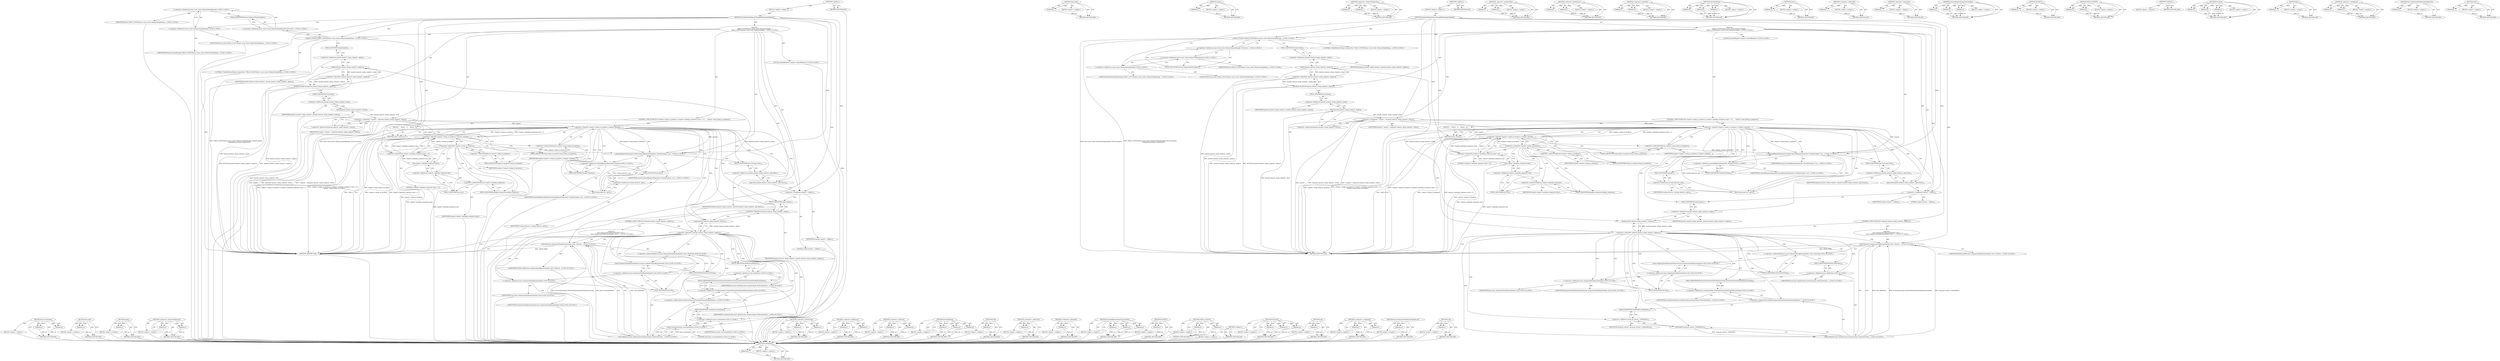 digraph "size" {
vulnerable_214 [label=<(METHOD,base.Unretained)>];
vulnerable_215 [label=<(PARAM,p1)>];
vulnerable_216 [label=<(PARAM,p2)>];
vulnerable_217 [label=<(BLOCK,&lt;empty&gt;,&lt;empty&gt;)>];
vulnerable_218 [label=<(METHOD_RETURN,ANY)>];
vulnerable_194 [label=<(METHOD,pop_front)>];
vulnerable_195 [label=<(PARAM,p1)>];
vulnerable_196 [label=<(BLOCK,&lt;empty&gt;,&lt;empty&gt;)>];
vulnerable_197 [label=<(METHOD_RETURN,ANY)>];
vulnerable_148 [label=<(METHOD,empty)>];
vulnerable_149 [label=<(PARAM,p1)>];
vulnerable_150 [label=<(BLOCK,&lt;empty&gt;,&lt;empty&gt;)>];
vulnerable_151 [label=<(METHOD_RETURN,ANY)>];
vulnerable_170 [label=<(METHOD,&lt;operator&gt;.indirectFieldAccess)>];
vulnerable_171 [label=<(PARAM,p1)>];
vulnerable_172 [label=<(PARAM,p2)>];
vulnerable_173 [label=<(BLOCK,&lt;empty&gt;,&lt;empty&gt;)>];
vulnerable_174 [label=<(METHOD_RETURN,ANY)>];
vulnerable_6 [label=<(METHOD,&lt;global&gt;)<SUB>1</SUB>>];
vulnerable_7 [label=<(BLOCK,&lt;empty&gt;,&lt;empty&gt;)<SUB>1</SUB>>];
vulnerable_8 [label=<(METHOD,FinalizeGlobalMemoryDumpIfAllManagersReplied)<SUB>1</SUB>>];
vulnerable_9 [label="<(BLOCK,{
  TRACE_EVENT0(base::trace_event::MemoryDumpM...,{
  TRACE_EVENT0(base::trace_event::MemoryDumpM...)<SUB>1</SUB>>"];
vulnerable_10 [label="<(TRACE_EVENT0,TRACE_EVENT0(base::trace_event::MemoryDumpManag...)<SUB>2</SUB>>"];
vulnerable_11 [label="<(&lt;operator&gt;.fieldAccess,base::trace_event::MemoryDumpManager::kTraceCat...)<SUB>2</SUB>>"];
vulnerable_12 [label="<(&lt;operator&gt;.fieldAccess,base::trace_event::MemoryDumpManager)<SUB>2</SUB>>"];
vulnerable_13 [label="<(IDENTIFIER,base,TRACE_EVENT0(base::trace_event::MemoryDumpManag...)<SUB>2</SUB>>"];
vulnerable_14 [label="<(&lt;operator&gt;.fieldAccess,trace_event::MemoryDumpManager)<SUB>2</SUB>>"];
vulnerable_15 [label="<(IDENTIFIER,trace_event,TRACE_EVENT0(base::trace_event::MemoryDumpManag...)<SUB>2</SUB>>"];
vulnerable_16 [label="<(IDENTIFIER,MemoryDumpManager,TRACE_EVENT0(base::trace_event::MemoryDumpManag...)<SUB>2</SUB>>"];
vulnerable_17 [label=<(FIELD_IDENTIFIER,kTraceCategory,kTraceCategory)<SUB>2</SUB>>];
vulnerable_18 [label="<(LITERAL,&quot;GlobalMemoryDump.Computation&quot;,TRACE_EVENT0(base::trace_event::MemoryDumpManag...)<SUB>3</SUB>>"];
vulnerable_19 [label=<(DCHECK,DCHECK(!queued_memory_dump_requests_.empty()))<SUB>4</SUB>>];
vulnerable_20 [label=<(&lt;operator&gt;.logicalNot,!queued_memory_dump_requests_.empty())<SUB>4</SUB>>];
vulnerable_21 [label=<(empty,queued_memory_dump_requests_.empty())<SUB>4</SUB>>];
vulnerable_22 [label=<(&lt;operator&gt;.fieldAccess,queued_memory_dump_requests_.empty)<SUB>4</SUB>>];
vulnerable_23 [label=<(IDENTIFIER,queued_memory_dump_requests_,queued_memory_dump_requests_.empty())<SUB>4</SUB>>];
vulnerable_24 [label=<(FIELD_IDENTIFIER,empty,empty)<SUB>4</SUB>>];
vulnerable_25 [label="<(LOCAL,QueuedRequest* request: QueuedRequest*)<SUB>6</SUB>>"];
vulnerable_26 [label=<(&lt;operator&gt;.assignment,* request = &amp;queued_memory_dump_requests_.front())<SUB>6</SUB>>];
vulnerable_27 [label=<(IDENTIFIER,request,* request = &amp;queued_memory_dump_requests_.front())<SUB>6</SUB>>];
vulnerable_28 [label=<(&lt;operator&gt;.addressOf,&amp;queued_memory_dump_requests_.front())<SUB>6</SUB>>];
vulnerable_29 [label=<(front,queued_memory_dump_requests_.front())<SUB>6</SUB>>];
vulnerable_30 [label=<(&lt;operator&gt;.fieldAccess,queued_memory_dump_requests_.front)<SUB>6</SUB>>];
vulnerable_31 [label=<(IDENTIFIER,queued_memory_dump_requests_,queued_memory_dump_requests_.front())<SUB>6</SUB>>];
vulnerable_32 [label=<(FIELD_IDENTIFIER,front,front)<SUB>6</SUB>>];
vulnerable_33 [label=<(CONTROL_STRUCTURE,IF,if (!request-&gt;dump_in_progress || request-&gt;pending_responses.size() &gt; 0 ||
      request-&gt;heap_dump_in_progress))<SUB>7</SUB>>];
vulnerable_34 [label=<(&lt;operator&gt;.logicalOr,!request-&gt;dump_in_progress || request-&gt;pending_...)<SUB>7</SUB>>];
vulnerable_35 [label=<(&lt;operator&gt;.logicalOr,!request-&gt;dump_in_progress || request-&gt;pending_...)<SUB>7</SUB>>];
vulnerable_36 [label=<(&lt;operator&gt;.logicalNot,!request-&gt;dump_in_progress)<SUB>7</SUB>>];
vulnerable_37 [label=<(&lt;operator&gt;.indirectFieldAccess,request-&gt;dump_in_progress)<SUB>7</SUB>>];
vulnerable_38 [label=<(IDENTIFIER,request,!request-&gt;dump_in_progress)<SUB>7</SUB>>];
vulnerable_39 [label=<(FIELD_IDENTIFIER,dump_in_progress,dump_in_progress)<SUB>7</SUB>>];
vulnerable_40 [label=<(&lt;operator&gt;.greaterThan,request-&gt;pending_responses.size() &gt; 0)<SUB>7</SUB>>];
vulnerable_41 [label=<(size,request-&gt;pending_responses.size())<SUB>7</SUB>>];
vulnerable_42 [label=<(&lt;operator&gt;.fieldAccess,request-&gt;pending_responses.size)<SUB>7</SUB>>];
vulnerable_43 [label=<(&lt;operator&gt;.indirectFieldAccess,request-&gt;pending_responses)<SUB>7</SUB>>];
vulnerable_44 [label=<(IDENTIFIER,request,request-&gt;pending_responses.size())<SUB>7</SUB>>];
vulnerable_45 [label=<(FIELD_IDENTIFIER,pending_responses,pending_responses)<SUB>7</SUB>>];
vulnerable_46 [label=<(FIELD_IDENTIFIER,size,size)<SUB>7</SUB>>];
vulnerable_47 [label=<(LITERAL,0,request-&gt;pending_responses.size() &gt; 0)<SUB>7</SUB>>];
vulnerable_48 [label=<(&lt;operator&gt;.indirectFieldAccess,request-&gt;heap_dump_in_progress)<SUB>8</SUB>>];
vulnerable_49 [label=<(IDENTIFIER,request,!request-&gt;dump_in_progress || request-&gt;pending_...)<SUB>8</SUB>>];
vulnerable_50 [label=<(FIELD_IDENTIFIER,heap_dump_in_progress,heap_dump_in_progress)<SUB>8</SUB>>];
vulnerable_51 [label=<(BLOCK,{
    return;
  },{
    return;
  })<SUB>8</SUB>>];
vulnerable_52 [label=<(RETURN,return;,return;)<SUB>9</SUB>>];
vulnerable_53 [label="<(QueuedRequestDispatcher.Finalize,QueuedRequestDispatcher::Finalize(request, trac...)<SUB>12</SUB>>"];
vulnerable_54 [label="<(&lt;operator&gt;.fieldAccess,QueuedRequestDispatcher::Finalize)<SUB>12</SUB>>"];
vulnerable_55 [label="<(IDENTIFIER,QueuedRequestDispatcher,QueuedRequestDispatcher::Finalize(request, trac...)<SUB>12</SUB>>"];
vulnerable_56 [label=<(FIELD_IDENTIFIER,Finalize,Finalize)<SUB>12</SUB>>];
vulnerable_57 [label="<(IDENTIFIER,request,QueuedRequestDispatcher::Finalize(request, trac...)<SUB>12</SUB>>"];
vulnerable_58 [label=<(get,tracing_observer_.get())<SUB>12</SUB>>];
vulnerable_59 [label=<(&lt;operator&gt;.fieldAccess,tracing_observer_.get)<SUB>12</SUB>>];
vulnerable_60 [label=<(IDENTIFIER,tracing_observer_,tracing_observer_.get())<SUB>12</SUB>>];
vulnerable_61 [label=<(FIELD_IDENTIFIER,get,get)<SUB>12</SUB>>];
vulnerable_62 [label=<(pop_front,queued_memory_dump_requests_.pop_front())<SUB>14</SUB>>];
vulnerable_63 [label=<(&lt;operator&gt;.fieldAccess,queued_memory_dump_requests_.pop_front)<SUB>14</SUB>>];
vulnerable_64 [label=<(IDENTIFIER,queued_memory_dump_requests_,queued_memory_dump_requests_.pop_front())<SUB>14</SUB>>];
vulnerable_65 [label=<(FIELD_IDENTIFIER,pop_front,pop_front)<SUB>14</SUB>>];
vulnerable_66 [label=<(&lt;operator&gt;.assignment,request = nullptr)<SUB>15</SUB>>];
vulnerable_67 [label=<(IDENTIFIER,request,request = nullptr)<SUB>15</SUB>>];
vulnerable_68 [label=<(LITERAL,nullptr,request = nullptr)<SUB>15</SUB>>];
vulnerable_69 [label=<(CONTROL_STRUCTURE,IF,if (!queued_memory_dump_requests_.empty()))<SUB>17</SUB>>];
vulnerable_70 [label=<(&lt;operator&gt;.logicalNot,!queued_memory_dump_requests_.empty())<SUB>17</SUB>>];
vulnerable_71 [label=<(empty,queued_memory_dump_requests_.empty())<SUB>17</SUB>>];
vulnerable_72 [label=<(&lt;operator&gt;.fieldAccess,queued_memory_dump_requests_.empty)<SUB>17</SUB>>];
vulnerable_73 [label=<(IDENTIFIER,queued_memory_dump_requests_,queued_memory_dump_requests_.empty())<SUB>17</SUB>>];
vulnerable_74 [label=<(FIELD_IDENTIFIER,empty,empty)<SUB>17</SUB>>];
vulnerable_75 [label="<(BLOCK,{
     base::SequencedTaskRunnerHandle::Get()-&gt;...,{
     base::SequencedTaskRunnerHandle::Get()-&gt;...)<SUB>17</SUB>>"];
vulnerable_76 [label="<(PostTask,base::SequencedTaskRunnerHandle::Get()-&gt;PostTas...)<SUB>18</SUB>>"];
vulnerable_77 [label="<(&lt;operator&gt;.indirectFieldAccess,base::SequencedTaskRunnerHandle::Get()-&gt;PostTask)<SUB>18</SUB>>"];
vulnerable_78 [label="<(base.SequencedTaskRunnerHandle.Get,base::SequencedTaskRunnerHandle::Get())<SUB>18</SUB>>"];
vulnerable_79 [label="<(&lt;operator&gt;.fieldAccess,base::SequencedTaskRunnerHandle::Get)<SUB>18</SUB>>"];
vulnerable_80 [label="<(&lt;operator&gt;.fieldAccess,base::SequencedTaskRunnerHandle)<SUB>18</SUB>>"];
vulnerable_81 [label="<(IDENTIFIER,base,base::SequencedTaskRunnerHandle::Get())<SUB>18</SUB>>"];
vulnerable_82 [label="<(IDENTIFIER,SequencedTaskRunnerHandle,base::SequencedTaskRunnerHandle::Get())<SUB>18</SUB>>"];
vulnerable_83 [label=<(FIELD_IDENTIFIER,Get,Get)<SUB>18</SUB>>];
vulnerable_84 [label=<(FIELD_IDENTIFIER,PostTask,PostTask)<SUB>18</SUB>>];
vulnerable_85 [label="<(IDENTIFIER,FROM_HERE,base::SequencedTaskRunnerHandle::Get()-&gt;PostTas...)<SUB>19</SUB>>"];
vulnerable_86 [label="<(base.BindOnce,base::BindOnce(&amp;CoordinatorImpl::PerformNextQue...)<SUB>20</SUB>>"];
vulnerable_87 [label="<(&lt;operator&gt;.fieldAccess,base::BindOnce)<SUB>20</SUB>>"];
vulnerable_88 [label="<(IDENTIFIER,base,base::BindOnce(&amp;CoordinatorImpl::PerformNextQue...)<SUB>20</SUB>>"];
vulnerable_89 [label=<(FIELD_IDENTIFIER,BindOnce,BindOnce)<SUB>20</SUB>>];
vulnerable_90 [label="<(&lt;operator&gt;.addressOf,&amp;CoordinatorImpl::PerformNextQueuedGlobalMemory...)<SUB>20</SUB>>"];
vulnerable_91 [label="<(&lt;operator&gt;.fieldAccess,CoordinatorImpl::PerformNextQueuedGlobalMemoryDump)<SUB>20</SUB>>"];
vulnerable_92 [label="<(IDENTIFIER,CoordinatorImpl,base::BindOnce(&amp;CoordinatorImpl::PerformNextQue...)<SUB>20</SUB>>"];
vulnerable_93 [label=<(FIELD_IDENTIFIER,PerformNextQueuedGlobalMemoryDump,PerformNextQueuedGlobalMemoryDump)<SUB>20</SUB>>];
vulnerable_94 [label="<(base.Unretained,base::Unretained(this))<SUB>21</SUB>>"];
vulnerable_95 [label="<(&lt;operator&gt;.fieldAccess,base::Unretained)<SUB>21</SUB>>"];
vulnerable_96 [label="<(IDENTIFIER,base,base::Unretained(this))<SUB>21</SUB>>"];
vulnerable_97 [label=<(FIELD_IDENTIFIER,Unretained,Unretained)<SUB>21</SUB>>];
vulnerable_98 [label="<(LITERAL,this,base::Unretained(this))<SUB>21</SUB>>"];
vulnerable_99 [label=<(METHOD_RETURN,void)<SUB>1</SUB>>];
vulnerable_101 [label=<(METHOD_RETURN,ANY)<SUB>1</SUB>>];
vulnerable_175 [label=<(METHOD,&lt;operator&gt;.greaterThan)>];
vulnerable_176 [label=<(PARAM,p1)>];
vulnerable_177 [label=<(PARAM,p2)>];
vulnerable_178 [label=<(BLOCK,&lt;empty&gt;,&lt;empty&gt;)>];
vulnerable_179 [label=<(METHOD_RETURN,ANY)>];
vulnerable_135 [label=<(METHOD,&lt;operator&gt;.fieldAccess)>];
vulnerable_136 [label=<(PARAM,p1)>];
vulnerable_137 [label=<(PARAM,p2)>];
vulnerable_138 [label=<(BLOCK,&lt;empty&gt;,&lt;empty&gt;)>];
vulnerable_139 [label=<(METHOD_RETURN,ANY)>];
vulnerable_165 [label=<(METHOD,&lt;operator&gt;.logicalOr)>];
vulnerable_166 [label=<(PARAM,p1)>];
vulnerable_167 [label=<(PARAM,p2)>];
vulnerable_168 [label=<(BLOCK,&lt;empty&gt;,&lt;empty&gt;)>];
vulnerable_169 [label=<(METHOD_RETURN,ANY)>];
vulnerable_208 [label=<(METHOD,base.BindOnce)>];
vulnerable_209 [label=<(PARAM,p1)>];
vulnerable_210 [label=<(PARAM,p2)>];
vulnerable_211 [label=<(PARAM,p3)>];
vulnerable_212 [label=<(BLOCK,&lt;empty&gt;,&lt;empty&gt;)>];
vulnerable_213 [label=<(METHOD_RETURN,ANY)>];
vulnerable_161 [label=<(METHOD,front)>];
vulnerable_162 [label=<(PARAM,p1)>];
vulnerable_163 [label=<(BLOCK,&lt;empty&gt;,&lt;empty&gt;)>];
vulnerable_164 [label=<(METHOD_RETURN,ANY)>];
vulnerable_157 [label=<(METHOD,&lt;operator&gt;.addressOf)>];
vulnerable_158 [label=<(PARAM,p1)>];
vulnerable_159 [label=<(BLOCK,&lt;empty&gt;,&lt;empty&gt;)>];
vulnerable_160 [label=<(METHOD_RETURN,ANY)>];
vulnerable_144 [label=<(METHOD,&lt;operator&gt;.logicalNot)>];
vulnerable_145 [label=<(PARAM,p1)>];
vulnerable_146 [label=<(BLOCK,&lt;empty&gt;,&lt;empty&gt;)>];
vulnerable_147 [label=<(METHOD_RETURN,ANY)>];
vulnerable_184 [label=<(METHOD,QueuedRequestDispatcher.Finalize)>];
vulnerable_185 [label=<(PARAM,p1)>];
vulnerable_186 [label=<(PARAM,p2)>];
vulnerable_187 [label=<(PARAM,p3)>];
vulnerable_188 [label=<(BLOCK,&lt;empty&gt;,&lt;empty&gt;)>];
vulnerable_189 [label=<(METHOD_RETURN,ANY)>];
vulnerable_140 [label=<(METHOD,DCHECK)>];
vulnerable_141 [label=<(PARAM,p1)>];
vulnerable_142 [label=<(BLOCK,&lt;empty&gt;,&lt;empty&gt;)>];
vulnerable_143 [label=<(METHOD_RETURN,ANY)>];
vulnerable_130 [label=<(METHOD,TRACE_EVENT0)>];
vulnerable_131 [label=<(PARAM,p1)>];
vulnerable_132 [label=<(PARAM,p2)>];
vulnerable_133 [label=<(BLOCK,&lt;empty&gt;,&lt;empty&gt;)>];
vulnerable_134 [label=<(METHOD_RETURN,ANY)>];
vulnerable_124 [label=<(METHOD,&lt;global&gt;)<SUB>1</SUB>>];
vulnerable_125 [label=<(BLOCK,&lt;empty&gt;,&lt;empty&gt;)>];
vulnerable_126 [label=<(METHOD_RETURN,ANY)>];
vulnerable_198 [label=<(METHOD,PostTask)>];
vulnerable_199 [label=<(PARAM,p1)>];
vulnerable_200 [label=<(PARAM,p2)>];
vulnerable_201 [label=<(PARAM,p3)>];
vulnerable_202 [label=<(BLOCK,&lt;empty&gt;,&lt;empty&gt;)>];
vulnerable_203 [label=<(METHOD_RETURN,ANY)>];
vulnerable_190 [label=<(METHOD,get)>];
vulnerable_191 [label=<(PARAM,p1)>];
vulnerable_192 [label=<(BLOCK,&lt;empty&gt;,&lt;empty&gt;)>];
vulnerable_193 [label=<(METHOD_RETURN,ANY)>];
vulnerable_152 [label=<(METHOD,&lt;operator&gt;.assignment)>];
vulnerable_153 [label=<(PARAM,p1)>];
vulnerable_154 [label=<(PARAM,p2)>];
vulnerable_155 [label=<(BLOCK,&lt;empty&gt;,&lt;empty&gt;)>];
vulnerable_156 [label=<(METHOD_RETURN,ANY)>];
vulnerable_204 [label=<(METHOD,base.SequencedTaskRunnerHandle.Get)>];
vulnerable_205 [label=<(PARAM,p1)>];
vulnerable_206 [label=<(BLOCK,&lt;empty&gt;,&lt;empty&gt;)>];
vulnerable_207 [label=<(METHOD_RETURN,ANY)>];
vulnerable_180 [label=<(METHOD,size)>];
vulnerable_181 [label=<(PARAM,p1)>];
vulnerable_182 [label=<(BLOCK,&lt;empty&gt;,&lt;empty&gt;)>];
vulnerable_183 [label=<(METHOD_RETURN,ANY)>];
fixed_213 [label=<(METHOD,GetWeakPtr)>];
fixed_214 [label=<(PARAM,p1)>];
fixed_215 [label=<(BLOCK,&lt;empty&gt;,&lt;empty&gt;)>];
fixed_216 [label=<(METHOD_RETURN,ANY)>];
fixed_193 [label=<(METHOD,pop_front)>];
fixed_194 [label=<(PARAM,p1)>];
fixed_195 [label=<(BLOCK,&lt;empty&gt;,&lt;empty&gt;)>];
fixed_196 [label=<(METHOD_RETURN,ANY)>];
fixed_147 [label=<(METHOD,empty)>];
fixed_148 [label=<(PARAM,p1)>];
fixed_149 [label=<(BLOCK,&lt;empty&gt;,&lt;empty&gt;)>];
fixed_150 [label=<(METHOD_RETURN,ANY)>];
fixed_169 [label=<(METHOD,&lt;operator&gt;.indirectFieldAccess)>];
fixed_170 [label=<(PARAM,p1)>];
fixed_171 [label=<(PARAM,p2)>];
fixed_172 [label=<(BLOCK,&lt;empty&gt;,&lt;empty&gt;)>];
fixed_173 [label=<(METHOD_RETURN,ANY)>];
fixed_6 [label=<(METHOD,&lt;global&gt;)<SUB>1</SUB>>];
fixed_7 [label=<(BLOCK,&lt;empty&gt;,&lt;empty&gt;)<SUB>1</SUB>>];
fixed_8 [label=<(METHOD,FinalizeGlobalMemoryDumpIfAllManagersReplied)<SUB>1</SUB>>];
fixed_9 [label="<(BLOCK,{
  TRACE_EVENT0(base::trace_event::MemoryDumpM...,{
  TRACE_EVENT0(base::trace_event::MemoryDumpM...)<SUB>1</SUB>>"];
fixed_10 [label="<(TRACE_EVENT0,TRACE_EVENT0(base::trace_event::MemoryDumpManag...)<SUB>2</SUB>>"];
fixed_11 [label="<(&lt;operator&gt;.fieldAccess,base::trace_event::MemoryDumpManager::kTraceCat...)<SUB>2</SUB>>"];
fixed_12 [label="<(&lt;operator&gt;.fieldAccess,base::trace_event::MemoryDumpManager)<SUB>2</SUB>>"];
fixed_13 [label="<(IDENTIFIER,base,TRACE_EVENT0(base::trace_event::MemoryDumpManag...)<SUB>2</SUB>>"];
fixed_14 [label="<(&lt;operator&gt;.fieldAccess,trace_event::MemoryDumpManager)<SUB>2</SUB>>"];
fixed_15 [label="<(IDENTIFIER,trace_event,TRACE_EVENT0(base::trace_event::MemoryDumpManag...)<SUB>2</SUB>>"];
fixed_16 [label="<(IDENTIFIER,MemoryDumpManager,TRACE_EVENT0(base::trace_event::MemoryDumpManag...)<SUB>2</SUB>>"];
fixed_17 [label=<(FIELD_IDENTIFIER,kTraceCategory,kTraceCategory)<SUB>2</SUB>>];
fixed_18 [label="<(LITERAL,&quot;GlobalMemoryDump.Computation&quot;,TRACE_EVENT0(base::trace_event::MemoryDumpManag...)<SUB>3</SUB>>"];
fixed_19 [label=<(DCHECK,DCHECK(!queued_memory_dump_requests_.empty()))<SUB>4</SUB>>];
fixed_20 [label=<(&lt;operator&gt;.logicalNot,!queued_memory_dump_requests_.empty())<SUB>4</SUB>>];
fixed_21 [label=<(empty,queued_memory_dump_requests_.empty())<SUB>4</SUB>>];
fixed_22 [label=<(&lt;operator&gt;.fieldAccess,queued_memory_dump_requests_.empty)<SUB>4</SUB>>];
fixed_23 [label=<(IDENTIFIER,queued_memory_dump_requests_,queued_memory_dump_requests_.empty())<SUB>4</SUB>>];
fixed_24 [label=<(FIELD_IDENTIFIER,empty,empty)<SUB>4</SUB>>];
fixed_25 [label="<(LOCAL,QueuedRequest* request: QueuedRequest*)<SUB>6</SUB>>"];
fixed_26 [label=<(&lt;operator&gt;.assignment,* request = &amp;queued_memory_dump_requests_.front())<SUB>6</SUB>>];
fixed_27 [label=<(IDENTIFIER,request,* request = &amp;queued_memory_dump_requests_.front())<SUB>6</SUB>>];
fixed_28 [label=<(&lt;operator&gt;.addressOf,&amp;queued_memory_dump_requests_.front())<SUB>6</SUB>>];
fixed_29 [label=<(front,queued_memory_dump_requests_.front())<SUB>6</SUB>>];
fixed_30 [label=<(&lt;operator&gt;.fieldAccess,queued_memory_dump_requests_.front)<SUB>6</SUB>>];
fixed_31 [label=<(IDENTIFIER,queued_memory_dump_requests_,queued_memory_dump_requests_.front())<SUB>6</SUB>>];
fixed_32 [label=<(FIELD_IDENTIFIER,front,front)<SUB>6</SUB>>];
fixed_33 [label=<(CONTROL_STRUCTURE,IF,if (!request-&gt;dump_in_progress || request-&gt;pending_responses.size() &gt; 0 ||
      request-&gt;heap_dump_in_progress))<SUB>7</SUB>>];
fixed_34 [label=<(&lt;operator&gt;.logicalOr,!request-&gt;dump_in_progress || request-&gt;pending_...)<SUB>7</SUB>>];
fixed_35 [label=<(&lt;operator&gt;.logicalOr,!request-&gt;dump_in_progress || request-&gt;pending_...)<SUB>7</SUB>>];
fixed_36 [label=<(&lt;operator&gt;.logicalNot,!request-&gt;dump_in_progress)<SUB>7</SUB>>];
fixed_37 [label=<(&lt;operator&gt;.indirectFieldAccess,request-&gt;dump_in_progress)<SUB>7</SUB>>];
fixed_38 [label=<(IDENTIFIER,request,!request-&gt;dump_in_progress)<SUB>7</SUB>>];
fixed_39 [label=<(FIELD_IDENTIFIER,dump_in_progress,dump_in_progress)<SUB>7</SUB>>];
fixed_40 [label=<(&lt;operator&gt;.greaterThan,request-&gt;pending_responses.size() &gt; 0)<SUB>7</SUB>>];
fixed_41 [label=<(size,request-&gt;pending_responses.size())<SUB>7</SUB>>];
fixed_42 [label=<(&lt;operator&gt;.fieldAccess,request-&gt;pending_responses.size)<SUB>7</SUB>>];
fixed_43 [label=<(&lt;operator&gt;.indirectFieldAccess,request-&gt;pending_responses)<SUB>7</SUB>>];
fixed_44 [label=<(IDENTIFIER,request,request-&gt;pending_responses.size())<SUB>7</SUB>>];
fixed_45 [label=<(FIELD_IDENTIFIER,pending_responses,pending_responses)<SUB>7</SUB>>];
fixed_46 [label=<(FIELD_IDENTIFIER,size,size)<SUB>7</SUB>>];
fixed_47 [label=<(LITERAL,0,request-&gt;pending_responses.size() &gt; 0)<SUB>7</SUB>>];
fixed_48 [label=<(&lt;operator&gt;.indirectFieldAccess,request-&gt;heap_dump_in_progress)<SUB>8</SUB>>];
fixed_49 [label=<(IDENTIFIER,request,!request-&gt;dump_in_progress || request-&gt;pending_...)<SUB>8</SUB>>];
fixed_50 [label=<(FIELD_IDENTIFIER,heap_dump_in_progress,heap_dump_in_progress)<SUB>8</SUB>>];
fixed_51 [label=<(BLOCK,{
    return;
  },{
    return;
  })<SUB>8</SUB>>];
fixed_52 [label=<(RETURN,return;,return;)<SUB>9</SUB>>];
fixed_53 [label="<(QueuedRequestDispatcher.Finalize,QueuedRequestDispatcher::Finalize(request, trac...)<SUB>12</SUB>>"];
fixed_54 [label="<(&lt;operator&gt;.fieldAccess,QueuedRequestDispatcher::Finalize)<SUB>12</SUB>>"];
fixed_55 [label="<(IDENTIFIER,QueuedRequestDispatcher,QueuedRequestDispatcher::Finalize(request, trac...)<SUB>12</SUB>>"];
fixed_56 [label=<(FIELD_IDENTIFIER,Finalize,Finalize)<SUB>12</SUB>>];
fixed_57 [label="<(IDENTIFIER,request,QueuedRequestDispatcher::Finalize(request, trac...)<SUB>12</SUB>>"];
fixed_58 [label=<(get,tracing_observer_.get())<SUB>12</SUB>>];
fixed_59 [label=<(&lt;operator&gt;.fieldAccess,tracing_observer_.get)<SUB>12</SUB>>];
fixed_60 [label=<(IDENTIFIER,tracing_observer_,tracing_observer_.get())<SUB>12</SUB>>];
fixed_61 [label=<(FIELD_IDENTIFIER,get,get)<SUB>12</SUB>>];
fixed_62 [label=<(pop_front,queued_memory_dump_requests_.pop_front())<SUB>14</SUB>>];
fixed_63 [label=<(&lt;operator&gt;.fieldAccess,queued_memory_dump_requests_.pop_front)<SUB>14</SUB>>];
fixed_64 [label=<(IDENTIFIER,queued_memory_dump_requests_,queued_memory_dump_requests_.pop_front())<SUB>14</SUB>>];
fixed_65 [label=<(FIELD_IDENTIFIER,pop_front,pop_front)<SUB>14</SUB>>];
fixed_66 [label=<(&lt;operator&gt;.assignment,request = nullptr)<SUB>15</SUB>>];
fixed_67 [label=<(IDENTIFIER,request,request = nullptr)<SUB>15</SUB>>];
fixed_68 [label=<(LITERAL,nullptr,request = nullptr)<SUB>15</SUB>>];
fixed_69 [label=<(CONTROL_STRUCTURE,IF,if (!queued_memory_dump_requests_.empty()))<SUB>17</SUB>>];
fixed_70 [label=<(&lt;operator&gt;.logicalNot,!queued_memory_dump_requests_.empty())<SUB>17</SUB>>];
fixed_71 [label=<(empty,queued_memory_dump_requests_.empty())<SUB>17</SUB>>];
fixed_72 [label=<(&lt;operator&gt;.fieldAccess,queued_memory_dump_requests_.empty)<SUB>17</SUB>>];
fixed_73 [label=<(IDENTIFIER,queued_memory_dump_requests_,queued_memory_dump_requests_.empty())<SUB>17</SUB>>];
fixed_74 [label=<(FIELD_IDENTIFIER,empty,empty)<SUB>17</SUB>>];
fixed_75 [label="<(BLOCK,{
     base::SequencedTaskRunnerHandle::Get()-&gt;...,{
     base::SequencedTaskRunnerHandle::Get()-&gt;...)<SUB>17</SUB>>"];
fixed_76 [label="<(PostTask,base::SequencedTaskRunnerHandle::Get()-&gt;PostTas...)<SUB>18</SUB>>"];
fixed_77 [label="<(&lt;operator&gt;.indirectFieldAccess,base::SequencedTaskRunnerHandle::Get()-&gt;PostTask)<SUB>18</SUB>>"];
fixed_78 [label="<(base.SequencedTaskRunnerHandle.Get,base::SequencedTaskRunnerHandle::Get())<SUB>18</SUB>>"];
fixed_79 [label="<(&lt;operator&gt;.fieldAccess,base::SequencedTaskRunnerHandle::Get)<SUB>18</SUB>>"];
fixed_80 [label="<(&lt;operator&gt;.fieldAccess,base::SequencedTaskRunnerHandle)<SUB>18</SUB>>"];
fixed_81 [label="<(IDENTIFIER,base,base::SequencedTaskRunnerHandle::Get())<SUB>18</SUB>>"];
fixed_82 [label="<(IDENTIFIER,SequencedTaskRunnerHandle,base::SequencedTaskRunnerHandle::Get())<SUB>18</SUB>>"];
fixed_83 [label=<(FIELD_IDENTIFIER,Get,Get)<SUB>18</SUB>>];
fixed_84 [label=<(FIELD_IDENTIFIER,PostTask,PostTask)<SUB>18</SUB>>];
fixed_85 [label="<(IDENTIFIER,FROM_HERE,base::SequencedTaskRunnerHandle::Get()-&gt;PostTas...)<SUB>19</SUB>>"];
fixed_86 [label="<(base.BindOnce,base::BindOnce(&amp;CoordinatorImpl::PerformNextQue...)<SUB>20</SUB>>"];
fixed_87 [label="<(&lt;operator&gt;.fieldAccess,base::BindOnce)<SUB>20</SUB>>"];
fixed_88 [label="<(IDENTIFIER,base,base::BindOnce(&amp;CoordinatorImpl::PerformNextQue...)<SUB>20</SUB>>"];
fixed_89 [label=<(FIELD_IDENTIFIER,BindOnce,BindOnce)<SUB>20</SUB>>];
fixed_90 [label="<(&lt;operator&gt;.addressOf,&amp;CoordinatorImpl::PerformNextQueuedGlobalMemory...)<SUB>20</SUB>>"];
fixed_91 [label="<(&lt;operator&gt;.fieldAccess,CoordinatorImpl::PerformNextQueuedGlobalMemoryDump)<SUB>20</SUB>>"];
fixed_92 [label="<(IDENTIFIER,CoordinatorImpl,base::BindOnce(&amp;CoordinatorImpl::PerformNextQue...)<SUB>20</SUB>>"];
fixed_93 [label=<(FIELD_IDENTIFIER,PerformNextQueuedGlobalMemoryDump,PerformNextQueuedGlobalMemoryDump)<SUB>20</SUB>>];
fixed_94 [label=<(GetWeakPtr,weak_ptr_factory_.GetWeakPtr())<SUB>21</SUB>>];
fixed_95 [label=<(&lt;operator&gt;.fieldAccess,weak_ptr_factory_.GetWeakPtr)<SUB>21</SUB>>];
fixed_96 [label=<(IDENTIFIER,weak_ptr_factory_,weak_ptr_factory_.GetWeakPtr())<SUB>21</SUB>>];
fixed_97 [label=<(FIELD_IDENTIFIER,GetWeakPtr,GetWeakPtr)<SUB>21</SUB>>];
fixed_98 [label=<(METHOD_RETURN,void)<SUB>1</SUB>>];
fixed_100 [label=<(METHOD_RETURN,ANY)<SUB>1</SUB>>];
fixed_174 [label=<(METHOD,&lt;operator&gt;.greaterThan)>];
fixed_175 [label=<(PARAM,p1)>];
fixed_176 [label=<(PARAM,p2)>];
fixed_177 [label=<(BLOCK,&lt;empty&gt;,&lt;empty&gt;)>];
fixed_178 [label=<(METHOD_RETURN,ANY)>];
fixed_134 [label=<(METHOD,&lt;operator&gt;.fieldAccess)>];
fixed_135 [label=<(PARAM,p1)>];
fixed_136 [label=<(PARAM,p2)>];
fixed_137 [label=<(BLOCK,&lt;empty&gt;,&lt;empty&gt;)>];
fixed_138 [label=<(METHOD_RETURN,ANY)>];
fixed_164 [label=<(METHOD,&lt;operator&gt;.logicalOr)>];
fixed_165 [label=<(PARAM,p1)>];
fixed_166 [label=<(PARAM,p2)>];
fixed_167 [label=<(BLOCK,&lt;empty&gt;,&lt;empty&gt;)>];
fixed_168 [label=<(METHOD_RETURN,ANY)>];
fixed_207 [label=<(METHOD,base.BindOnce)>];
fixed_208 [label=<(PARAM,p1)>];
fixed_209 [label=<(PARAM,p2)>];
fixed_210 [label=<(PARAM,p3)>];
fixed_211 [label=<(BLOCK,&lt;empty&gt;,&lt;empty&gt;)>];
fixed_212 [label=<(METHOD_RETURN,ANY)>];
fixed_160 [label=<(METHOD,front)>];
fixed_161 [label=<(PARAM,p1)>];
fixed_162 [label=<(BLOCK,&lt;empty&gt;,&lt;empty&gt;)>];
fixed_163 [label=<(METHOD_RETURN,ANY)>];
fixed_156 [label=<(METHOD,&lt;operator&gt;.addressOf)>];
fixed_157 [label=<(PARAM,p1)>];
fixed_158 [label=<(BLOCK,&lt;empty&gt;,&lt;empty&gt;)>];
fixed_159 [label=<(METHOD_RETURN,ANY)>];
fixed_143 [label=<(METHOD,&lt;operator&gt;.logicalNot)>];
fixed_144 [label=<(PARAM,p1)>];
fixed_145 [label=<(BLOCK,&lt;empty&gt;,&lt;empty&gt;)>];
fixed_146 [label=<(METHOD_RETURN,ANY)>];
fixed_183 [label=<(METHOD,QueuedRequestDispatcher.Finalize)>];
fixed_184 [label=<(PARAM,p1)>];
fixed_185 [label=<(PARAM,p2)>];
fixed_186 [label=<(PARAM,p3)>];
fixed_187 [label=<(BLOCK,&lt;empty&gt;,&lt;empty&gt;)>];
fixed_188 [label=<(METHOD_RETURN,ANY)>];
fixed_139 [label=<(METHOD,DCHECK)>];
fixed_140 [label=<(PARAM,p1)>];
fixed_141 [label=<(BLOCK,&lt;empty&gt;,&lt;empty&gt;)>];
fixed_142 [label=<(METHOD_RETURN,ANY)>];
fixed_129 [label=<(METHOD,TRACE_EVENT0)>];
fixed_130 [label=<(PARAM,p1)>];
fixed_131 [label=<(PARAM,p2)>];
fixed_132 [label=<(BLOCK,&lt;empty&gt;,&lt;empty&gt;)>];
fixed_133 [label=<(METHOD_RETURN,ANY)>];
fixed_123 [label=<(METHOD,&lt;global&gt;)<SUB>1</SUB>>];
fixed_124 [label=<(BLOCK,&lt;empty&gt;,&lt;empty&gt;)>];
fixed_125 [label=<(METHOD_RETURN,ANY)>];
fixed_197 [label=<(METHOD,PostTask)>];
fixed_198 [label=<(PARAM,p1)>];
fixed_199 [label=<(PARAM,p2)>];
fixed_200 [label=<(PARAM,p3)>];
fixed_201 [label=<(BLOCK,&lt;empty&gt;,&lt;empty&gt;)>];
fixed_202 [label=<(METHOD_RETURN,ANY)>];
fixed_189 [label=<(METHOD,get)>];
fixed_190 [label=<(PARAM,p1)>];
fixed_191 [label=<(BLOCK,&lt;empty&gt;,&lt;empty&gt;)>];
fixed_192 [label=<(METHOD_RETURN,ANY)>];
fixed_151 [label=<(METHOD,&lt;operator&gt;.assignment)>];
fixed_152 [label=<(PARAM,p1)>];
fixed_153 [label=<(PARAM,p2)>];
fixed_154 [label=<(BLOCK,&lt;empty&gt;,&lt;empty&gt;)>];
fixed_155 [label=<(METHOD_RETURN,ANY)>];
fixed_203 [label=<(METHOD,base.SequencedTaskRunnerHandle.Get)>];
fixed_204 [label=<(PARAM,p1)>];
fixed_205 [label=<(BLOCK,&lt;empty&gt;,&lt;empty&gt;)>];
fixed_206 [label=<(METHOD_RETURN,ANY)>];
fixed_179 [label=<(METHOD,size)>];
fixed_180 [label=<(PARAM,p1)>];
fixed_181 [label=<(BLOCK,&lt;empty&gt;,&lt;empty&gt;)>];
fixed_182 [label=<(METHOD_RETURN,ANY)>];
vulnerable_214 -> vulnerable_215  [key=0, label="AST: "];
vulnerable_214 -> vulnerable_215  [key=1, label="DDG: "];
vulnerable_214 -> vulnerable_217  [key=0, label="AST: "];
vulnerable_214 -> vulnerable_216  [key=0, label="AST: "];
vulnerable_214 -> vulnerable_216  [key=1, label="DDG: "];
vulnerable_214 -> vulnerable_218  [key=0, label="AST: "];
vulnerable_214 -> vulnerable_218  [key=1, label="CFG: "];
vulnerable_215 -> vulnerable_218  [key=0, label="DDG: p1"];
vulnerable_216 -> vulnerable_218  [key=0, label="DDG: p2"];
vulnerable_217 -> fixed_213  [key=0];
vulnerable_218 -> fixed_213  [key=0];
vulnerable_194 -> vulnerable_195  [key=0, label="AST: "];
vulnerable_194 -> vulnerable_195  [key=1, label="DDG: "];
vulnerable_194 -> vulnerable_196  [key=0, label="AST: "];
vulnerable_194 -> vulnerable_197  [key=0, label="AST: "];
vulnerable_194 -> vulnerable_197  [key=1, label="CFG: "];
vulnerable_195 -> vulnerable_197  [key=0, label="DDG: p1"];
vulnerable_196 -> fixed_213  [key=0];
vulnerable_197 -> fixed_213  [key=0];
vulnerable_148 -> vulnerable_149  [key=0, label="AST: "];
vulnerable_148 -> vulnerable_149  [key=1, label="DDG: "];
vulnerable_148 -> vulnerable_150  [key=0, label="AST: "];
vulnerable_148 -> vulnerable_151  [key=0, label="AST: "];
vulnerable_148 -> vulnerable_151  [key=1, label="CFG: "];
vulnerable_149 -> vulnerable_151  [key=0, label="DDG: p1"];
vulnerable_150 -> fixed_213  [key=0];
vulnerable_151 -> fixed_213  [key=0];
vulnerable_170 -> vulnerable_171  [key=0, label="AST: "];
vulnerable_170 -> vulnerable_171  [key=1, label="DDG: "];
vulnerable_170 -> vulnerable_173  [key=0, label="AST: "];
vulnerable_170 -> vulnerable_172  [key=0, label="AST: "];
vulnerable_170 -> vulnerable_172  [key=1, label="DDG: "];
vulnerable_170 -> vulnerable_174  [key=0, label="AST: "];
vulnerable_170 -> vulnerable_174  [key=1, label="CFG: "];
vulnerable_171 -> vulnerable_174  [key=0, label="DDG: p1"];
vulnerable_172 -> vulnerable_174  [key=0, label="DDG: p2"];
vulnerable_173 -> fixed_213  [key=0];
vulnerable_174 -> fixed_213  [key=0];
vulnerable_6 -> vulnerable_7  [key=0, label="AST: "];
vulnerable_6 -> vulnerable_101  [key=0, label="AST: "];
vulnerable_6 -> vulnerable_101  [key=1, label="CFG: "];
vulnerable_7 -> vulnerable_8  [key=0, label="AST: "];
vulnerable_8 -> vulnerable_9  [key=0, label="AST: "];
vulnerable_8 -> vulnerable_99  [key=0, label="AST: "];
vulnerable_8 -> vulnerable_14  [key=0, label="CFG: "];
vulnerable_8 -> vulnerable_66  [key=0, label="DDG: "];
vulnerable_8 -> vulnerable_10  [key=0, label="DDG: "];
vulnerable_8 -> vulnerable_53  [key=0, label="DDG: "];
vulnerable_8 -> vulnerable_52  [key=0, label="DDG: "];
vulnerable_8 -> vulnerable_76  [key=0, label="DDG: "];
vulnerable_8 -> vulnerable_40  [key=0, label="DDG: "];
vulnerable_8 -> vulnerable_94  [key=0, label="DDG: "];
vulnerable_9 -> vulnerable_10  [key=0, label="AST: "];
vulnerable_9 -> vulnerable_19  [key=0, label="AST: "];
vulnerable_9 -> vulnerable_25  [key=0, label="AST: "];
vulnerable_9 -> vulnerable_26  [key=0, label="AST: "];
vulnerable_9 -> vulnerable_33  [key=0, label="AST: "];
vulnerable_9 -> vulnerable_53  [key=0, label="AST: "];
vulnerable_9 -> vulnerable_62  [key=0, label="AST: "];
vulnerable_9 -> vulnerable_66  [key=0, label="AST: "];
vulnerable_9 -> vulnerable_69  [key=0, label="AST: "];
vulnerable_10 -> vulnerable_11  [key=0, label="AST: "];
vulnerable_10 -> vulnerable_18  [key=0, label="AST: "];
vulnerable_10 -> vulnerable_24  [key=0, label="CFG: "];
vulnerable_10 -> vulnerable_99  [key=0, label="DDG: base::trace_event::MemoryDumpManager::kTraceCategory"];
vulnerable_10 -> vulnerable_99  [key=1, label="DDG: TRACE_EVENT0(base::trace_event::MemoryDumpManager::kTraceCategory,
               &quot;GlobalMemoryDump.Computation&quot;)"];
vulnerable_11 -> vulnerable_12  [key=0, label="AST: "];
vulnerable_11 -> vulnerable_17  [key=0, label="AST: "];
vulnerable_11 -> vulnerable_10  [key=0, label="CFG: "];
vulnerable_12 -> vulnerable_13  [key=0, label="AST: "];
vulnerable_12 -> vulnerable_14  [key=0, label="AST: "];
vulnerable_12 -> vulnerable_17  [key=0, label="CFG: "];
vulnerable_13 -> fixed_213  [key=0];
vulnerable_14 -> vulnerable_15  [key=0, label="AST: "];
vulnerable_14 -> vulnerable_16  [key=0, label="AST: "];
vulnerable_14 -> vulnerable_12  [key=0, label="CFG: "];
vulnerable_15 -> fixed_213  [key=0];
vulnerable_16 -> fixed_213  [key=0];
vulnerable_17 -> vulnerable_11  [key=0, label="CFG: "];
vulnerable_18 -> fixed_213  [key=0];
vulnerable_19 -> vulnerable_20  [key=0, label="AST: "];
vulnerable_19 -> vulnerable_32  [key=0, label="CFG: "];
vulnerable_19 -> vulnerable_99  [key=0, label="DDG: !queued_memory_dump_requests_.empty()"];
vulnerable_19 -> vulnerable_99  [key=1, label="DDG: DCHECK(!queued_memory_dump_requests_.empty())"];
vulnerable_20 -> vulnerable_21  [key=0, label="AST: "];
vulnerable_20 -> vulnerable_19  [key=0, label="CFG: "];
vulnerable_20 -> vulnerable_19  [key=1, label="DDG: queued_memory_dump_requests_.empty()"];
vulnerable_20 -> vulnerable_99  [key=0, label="DDG: queued_memory_dump_requests_.empty()"];
vulnerable_21 -> vulnerable_22  [key=0, label="AST: "];
vulnerable_21 -> vulnerable_20  [key=0, label="CFG: "];
vulnerable_21 -> vulnerable_20  [key=1, label="DDG: queued_memory_dump_requests_.empty"];
vulnerable_21 -> vulnerable_99  [key=0, label="DDG: queued_memory_dump_requests_.empty"];
vulnerable_21 -> vulnerable_71  [key=0, label="DDG: queued_memory_dump_requests_.empty"];
vulnerable_22 -> vulnerable_23  [key=0, label="AST: "];
vulnerable_22 -> vulnerable_24  [key=0, label="AST: "];
vulnerable_22 -> vulnerable_21  [key=0, label="CFG: "];
vulnerable_23 -> fixed_213  [key=0];
vulnerable_24 -> vulnerable_22  [key=0, label="CFG: "];
vulnerable_25 -> fixed_213  [key=0];
vulnerable_26 -> vulnerable_27  [key=0, label="AST: "];
vulnerable_26 -> vulnerable_28  [key=0, label="AST: "];
vulnerable_26 -> vulnerable_39  [key=0, label="CFG: "];
vulnerable_26 -> vulnerable_99  [key=0, label="DDG: request"];
vulnerable_26 -> vulnerable_99  [key=1, label="DDG: &amp;queued_memory_dump_requests_.front()"];
vulnerable_26 -> vulnerable_99  [key=2, label="DDG: * request = &amp;queued_memory_dump_requests_.front()"];
vulnerable_26 -> vulnerable_53  [key=0, label="DDG: request"];
vulnerable_26 -> vulnerable_34  [key=0, label="DDG: request"];
vulnerable_26 -> vulnerable_36  [key=0, label="DDG: request"];
vulnerable_27 -> fixed_213  [key=0];
vulnerable_28 -> vulnerable_29  [key=0, label="AST: "];
vulnerable_28 -> vulnerable_26  [key=0, label="CFG: "];
vulnerable_29 -> vulnerable_30  [key=0, label="AST: "];
vulnerable_29 -> vulnerable_28  [key=0, label="CFG: "];
vulnerable_29 -> vulnerable_99  [key=0, label="DDG: queued_memory_dump_requests_.front"];
vulnerable_29 -> vulnerable_26  [key=0, label="DDG: queued_memory_dump_requests_.front"];
vulnerable_30 -> vulnerable_31  [key=0, label="AST: "];
vulnerable_30 -> vulnerable_32  [key=0, label="AST: "];
vulnerable_30 -> vulnerable_29  [key=0, label="CFG: "];
vulnerable_31 -> fixed_213  [key=0];
vulnerable_32 -> vulnerable_30  [key=0, label="CFG: "];
vulnerable_33 -> vulnerable_34  [key=0, label="AST: "];
vulnerable_33 -> vulnerable_51  [key=0, label="AST: "];
vulnerable_34 -> vulnerable_35  [key=0, label="AST: "];
vulnerable_34 -> vulnerable_48  [key=0, label="AST: "];
vulnerable_34 -> vulnerable_52  [key=0, label="CFG: "];
vulnerable_34 -> vulnerable_52  [key=1, label="CDG: "];
vulnerable_34 -> vulnerable_56  [key=0, label="CFG: "];
vulnerable_34 -> vulnerable_56  [key=1, label="CDG: "];
vulnerable_34 -> vulnerable_99  [key=0, label="DDG: !request-&gt;dump_in_progress || request-&gt;pending_responses.size() &gt; 0"];
vulnerable_34 -> vulnerable_99  [key=1, label="DDG: request-&gt;heap_dump_in_progress"];
vulnerable_34 -> vulnerable_99  [key=2, label="DDG: !request-&gt;dump_in_progress || request-&gt;pending_responses.size() &gt; 0 ||
      request-&gt;heap_dump_in_progress"];
vulnerable_34 -> vulnerable_53  [key=0, label="DDG: request-&gt;heap_dump_in_progress"];
vulnerable_34 -> vulnerable_53  [key=1, label="CDG: "];
vulnerable_34 -> vulnerable_66  [key=0, label="CDG: "];
vulnerable_34 -> vulnerable_72  [key=0, label="CDG: "];
vulnerable_34 -> vulnerable_74  [key=0, label="CDG: "];
vulnerable_34 -> vulnerable_65  [key=0, label="CDG: "];
vulnerable_34 -> vulnerable_59  [key=0, label="CDG: "];
vulnerable_34 -> vulnerable_54  [key=0, label="CDG: "];
vulnerable_34 -> vulnerable_58  [key=0, label="CDG: "];
vulnerable_34 -> vulnerable_61  [key=0, label="CDG: "];
vulnerable_34 -> vulnerable_71  [key=0, label="CDG: "];
vulnerable_34 -> vulnerable_70  [key=0, label="CDG: "];
vulnerable_34 -> vulnerable_63  [key=0, label="CDG: "];
vulnerable_34 -> vulnerable_62  [key=0, label="CDG: "];
vulnerable_35 -> vulnerable_36  [key=0, label="AST: "];
vulnerable_35 -> vulnerable_40  [key=0, label="AST: "];
vulnerable_35 -> vulnerable_34  [key=0, label="CFG: "];
vulnerable_35 -> vulnerable_34  [key=1, label="DDG: !request-&gt;dump_in_progress"];
vulnerable_35 -> vulnerable_34  [key=2, label="DDG: request-&gt;pending_responses.size() &gt; 0"];
vulnerable_35 -> vulnerable_50  [key=0, label="CFG: "];
vulnerable_35 -> vulnerable_50  [key=1, label="CDG: "];
vulnerable_35 -> vulnerable_99  [key=0, label="DDG: !request-&gt;dump_in_progress"];
vulnerable_35 -> vulnerable_99  [key=1, label="DDG: request-&gt;pending_responses.size() &gt; 0"];
vulnerable_35 -> vulnerable_48  [key=0, label="CDG: "];
vulnerable_36 -> vulnerable_37  [key=0, label="AST: "];
vulnerable_36 -> vulnerable_35  [key=0, label="CFG: "];
vulnerable_36 -> vulnerable_35  [key=1, label="DDG: request-&gt;dump_in_progress"];
vulnerable_36 -> vulnerable_45  [key=0, label="CFG: "];
vulnerable_36 -> vulnerable_45  [key=1, label="CDG: "];
vulnerable_36 -> vulnerable_99  [key=0, label="DDG: request-&gt;dump_in_progress"];
vulnerable_36 -> vulnerable_53  [key=0, label="DDG: request-&gt;dump_in_progress"];
vulnerable_36 -> vulnerable_42  [key=0, label="CDG: "];
vulnerable_36 -> vulnerable_46  [key=0, label="CDG: "];
vulnerable_36 -> vulnerable_40  [key=0, label="CDG: "];
vulnerable_36 -> vulnerable_43  [key=0, label="CDG: "];
vulnerable_36 -> vulnerable_41  [key=0, label="CDG: "];
vulnerable_37 -> vulnerable_38  [key=0, label="AST: "];
vulnerable_37 -> vulnerable_39  [key=0, label="AST: "];
vulnerable_37 -> vulnerable_36  [key=0, label="CFG: "];
vulnerable_38 -> fixed_213  [key=0];
vulnerable_39 -> vulnerable_37  [key=0, label="CFG: "];
vulnerable_40 -> vulnerable_41  [key=0, label="AST: "];
vulnerable_40 -> vulnerable_47  [key=0, label="AST: "];
vulnerable_40 -> vulnerable_35  [key=0, label="CFG: "];
vulnerable_40 -> vulnerable_35  [key=1, label="DDG: request-&gt;pending_responses.size()"];
vulnerable_40 -> vulnerable_35  [key=2, label="DDG: 0"];
vulnerable_40 -> vulnerable_99  [key=0, label="DDG: request-&gt;pending_responses.size()"];
vulnerable_41 -> vulnerable_42  [key=0, label="AST: "];
vulnerable_41 -> vulnerable_40  [key=0, label="CFG: "];
vulnerable_41 -> vulnerable_40  [key=1, label="DDG: request-&gt;pending_responses.size"];
vulnerable_41 -> vulnerable_99  [key=0, label="DDG: request-&gt;pending_responses.size"];
vulnerable_42 -> vulnerable_43  [key=0, label="AST: "];
vulnerable_42 -> vulnerable_46  [key=0, label="AST: "];
vulnerable_42 -> vulnerable_41  [key=0, label="CFG: "];
vulnerable_43 -> vulnerable_44  [key=0, label="AST: "];
vulnerable_43 -> vulnerable_45  [key=0, label="AST: "];
vulnerable_43 -> vulnerable_46  [key=0, label="CFG: "];
vulnerable_44 -> fixed_213  [key=0];
vulnerable_45 -> vulnerable_43  [key=0, label="CFG: "];
vulnerable_46 -> vulnerable_42  [key=0, label="CFG: "];
vulnerable_47 -> fixed_213  [key=0];
vulnerable_48 -> vulnerable_49  [key=0, label="AST: "];
vulnerable_48 -> vulnerable_50  [key=0, label="AST: "];
vulnerable_48 -> vulnerable_34  [key=0, label="CFG: "];
vulnerable_49 -> fixed_213  [key=0];
vulnerable_50 -> vulnerable_48  [key=0, label="CFG: "];
vulnerable_51 -> vulnerable_52  [key=0, label="AST: "];
vulnerable_52 -> vulnerable_99  [key=0, label="CFG: "];
vulnerable_52 -> vulnerable_99  [key=1, label="DDG: &lt;RET&gt;"];
vulnerable_53 -> vulnerable_54  [key=0, label="AST: "];
vulnerable_53 -> vulnerable_57  [key=0, label="AST: "];
vulnerable_53 -> vulnerable_58  [key=0, label="AST: "];
vulnerable_53 -> vulnerable_65  [key=0, label="CFG: "];
vulnerable_54 -> vulnerable_55  [key=0, label="AST: "];
vulnerable_54 -> vulnerable_56  [key=0, label="AST: "];
vulnerable_54 -> vulnerable_61  [key=0, label="CFG: "];
vulnerable_55 -> fixed_213  [key=0];
vulnerable_56 -> vulnerable_54  [key=0, label="CFG: "];
vulnerable_57 -> fixed_213  [key=0];
vulnerable_58 -> vulnerable_59  [key=0, label="AST: "];
vulnerable_58 -> vulnerable_53  [key=0, label="CFG: "];
vulnerable_58 -> vulnerable_53  [key=1, label="DDG: tracing_observer_.get"];
vulnerable_59 -> vulnerable_60  [key=0, label="AST: "];
vulnerable_59 -> vulnerable_61  [key=0, label="AST: "];
vulnerable_59 -> vulnerable_58  [key=0, label="CFG: "];
vulnerable_60 -> fixed_213  [key=0];
vulnerable_61 -> vulnerable_59  [key=0, label="CFG: "];
vulnerable_62 -> vulnerable_63  [key=0, label="AST: "];
vulnerable_62 -> vulnerable_66  [key=0, label="CFG: "];
vulnerable_63 -> vulnerable_64  [key=0, label="AST: "];
vulnerable_63 -> vulnerable_65  [key=0, label="AST: "];
vulnerable_63 -> vulnerable_62  [key=0, label="CFG: "];
vulnerable_64 -> fixed_213  [key=0];
vulnerable_65 -> vulnerable_63  [key=0, label="CFG: "];
vulnerable_66 -> vulnerable_67  [key=0, label="AST: "];
vulnerable_66 -> vulnerable_68  [key=0, label="AST: "];
vulnerable_66 -> vulnerable_74  [key=0, label="CFG: "];
vulnerable_67 -> fixed_213  [key=0];
vulnerable_68 -> fixed_213  [key=0];
vulnerable_69 -> vulnerable_70  [key=0, label="AST: "];
vulnerable_69 -> vulnerable_75  [key=0, label="AST: "];
vulnerable_70 -> vulnerable_71  [key=0, label="AST: "];
vulnerable_70 -> vulnerable_99  [key=0, label="CFG: "];
vulnerable_70 -> vulnerable_80  [key=0, label="CFG: "];
vulnerable_70 -> vulnerable_80  [key=1, label="CDG: "];
vulnerable_70 -> vulnerable_94  [key=0, label="CDG: "];
vulnerable_70 -> vulnerable_77  [key=0, label="CDG: "];
vulnerable_70 -> vulnerable_89  [key=0, label="CDG: "];
vulnerable_70 -> vulnerable_84  [key=0, label="CDG: "];
vulnerable_70 -> vulnerable_95  [key=0, label="CDG: "];
vulnerable_70 -> vulnerable_76  [key=0, label="CDG: "];
vulnerable_70 -> vulnerable_87  [key=0, label="CDG: "];
vulnerable_70 -> vulnerable_97  [key=0, label="CDG: "];
vulnerable_70 -> vulnerable_91  [key=0, label="CDG: "];
vulnerable_70 -> vulnerable_93  [key=0, label="CDG: "];
vulnerable_70 -> vulnerable_90  [key=0, label="CDG: "];
vulnerable_70 -> vulnerable_79  [key=0, label="CDG: "];
vulnerable_70 -> vulnerable_83  [key=0, label="CDG: "];
vulnerable_70 -> vulnerable_78  [key=0, label="CDG: "];
vulnerable_70 -> vulnerable_86  [key=0, label="CDG: "];
vulnerable_71 -> vulnerable_72  [key=0, label="AST: "];
vulnerable_71 -> vulnerable_70  [key=0, label="CFG: "];
vulnerable_71 -> vulnerable_70  [key=1, label="DDG: queued_memory_dump_requests_.empty"];
vulnerable_72 -> vulnerable_73  [key=0, label="AST: "];
vulnerable_72 -> vulnerable_74  [key=0, label="AST: "];
vulnerable_72 -> vulnerable_71  [key=0, label="CFG: "];
vulnerable_73 -> fixed_213  [key=0];
vulnerable_74 -> vulnerable_72  [key=0, label="CFG: "];
vulnerable_75 -> vulnerable_76  [key=0, label="AST: "];
vulnerable_76 -> vulnerable_77  [key=0, label="AST: "];
vulnerable_76 -> vulnerable_85  [key=0, label="AST: "];
vulnerable_76 -> vulnerable_86  [key=0, label="AST: "];
vulnerable_76 -> vulnerable_99  [key=0, label="CFG: "];
vulnerable_76 -> vulnerable_99  [key=1, label="DDG: FROM_HERE"];
vulnerable_77 -> vulnerable_78  [key=0, label="AST: "];
vulnerable_77 -> vulnerable_84  [key=0, label="AST: "];
vulnerable_77 -> vulnerable_89  [key=0, label="CFG: "];
vulnerable_78 -> vulnerable_79  [key=0, label="AST: "];
vulnerable_78 -> vulnerable_84  [key=0, label="CFG: "];
vulnerable_79 -> vulnerable_80  [key=0, label="AST: "];
vulnerable_79 -> vulnerable_83  [key=0, label="AST: "];
vulnerable_79 -> vulnerable_78  [key=0, label="CFG: "];
vulnerable_80 -> vulnerable_81  [key=0, label="AST: "];
vulnerable_80 -> vulnerable_82  [key=0, label="AST: "];
vulnerable_80 -> vulnerable_83  [key=0, label="CFG: "];
vulnerable_81 -> fixed_213  [key=0];
vulnerable_82 -> fixed_213  [key=0];
vulnerable_83 -> vulnerable_79  [key=0, label="CFG: "];
vulnerable_84 -> vulnerable_77  [key=0, label="CFG: "];
vulnerable_85 -> fixed_213  [key=0];
vulnerable_86 -> vulnerable_87  [key=0, label="AST: "];
vulnerable_86 -> vulnerable_90  [key=0, label="AST: "];
vulnerable_86 -> vulnerable_94  [key=0, label="AST: "];
vulnerable_86 -> vulnerable_76  [key=0, label="CFG: "];
vulnerable_86 -> vulnerable_76  [key=1, label="DDG: base::BindOnce"];
vulnerable_86 -> vulnerable_76  [key=2, label="DDG: &amp;CoordinatorImpl::PerformNextQueuedGlobalMemoryDump"];
vulnerable_86 -> vulnerable_76  [key=3, label="DDG: base::Unretained(this)"];
vulnerable_87 -> vulnerable_88  [key=0, label="AST: "];
vulnerable_87 -> vulnerable_89  [key=0, label="AST: "];
vulnerable_87 -> vulnerable_93  [key=0, label="CFG: "];
vulnerable_88 -> fixed_213  [key=0];
vulnerable_89 -> vulnerable_87  [key=0, label="CFG: "];
vulnerable_90 -> vulnerable_91  [key=0, label="AST: "];
vulnerable_90 -> vulnerable_97  [key=0, label="CFG: "];
vulnerable_91 -> vulnerable_92  [key=0, label="AST: "];
vulnerable_91 -> vulnerable_93  [key=0, label="AST: "];
vulnerable_91 -> vulnerable_90  [key=0, label="CFG: "];
vulnerable_92 -> fixed_213  [key=0];
vulnerable_93 -> vulnerable_91  [key=0, label="CFG: "];
vulnerable_94 -> vulnerable_95  [key=0, label="AST: "];
vulnerable_94 -> vulnerable_98  [key=0, label="AST: "];
vulnerable_94 -> vulnerable_86  [key=0, label="CFG: "];
vulnerable_94 -> vulnerable_86  [key=1, label="DDG: base::Unretained"];
vulnerable_94 -> vulnerable_86  [key=2, label="DDG: this"];
vulnerable_95 -> vulnerable_96  [key=0, label="AST: "];
vulnerable_95 -> vulnerable_97  [key=0, label="AST: "];
vulnerable_95 -> vulnerable_94  [key=0, label="CFG: "];
vulnerable_96 -> fixed_213  [key=0];
vulnerable_97 -> vulnerable_95  [key=0, label="CFG: "];
vulnerable_98 -> fixed_213  [key=0];
vulnerable_99 -> fixed_213  [key=0];
vulnerable_101 -> fixed_213  [key=0];
vulnerable_175 -> vulnerable_176  [key=0, label="AST: "];
vulnerable_175 -> vulnerable_176  [key=1, label="DDG: "];
vulnerable_175 -> vulnerable_178  [key=0, label="AST: "];
vulnerable_175 -> vulnerable_177  [key=0, label="AST: "];
vulnerable_175 -> vulnerable_177  [key=1, label="DDG: "];
vulnerable_175 -> vulnerable_179  [key=0, label="AST: "];
vulnerable_175 -> vulnerable_179  [key=1, label="CFG: "];
vulnerable_176 -> vulnerable_179  [key=0, label="DDG: p1"];
vulnerable_177 -> vulnerable_179  [key=0, label="DDG: p2"];
vulnerable_178 -> fixed_213  [key=0];
vulnerable_179 -> fixed_213  [key=0];
vulnerable_135 -> vulnerable_136  [key=0, label="AST: "];
vulnerable_135 -> vulnerable_136  [key=1, label="DDG: "];
vulnerable_135 -> vulnerable_138  [key=0, label="AST: "];
vulnerable_135 -> vulnerable_137  [key=0, label="AST: "];
vulnerable_135 -> vulnerable_137  [key=1, label="DDG: "];
vulnerable_135 -> vulnerable_139  [key=0, label="AST: "];
vulnerable_135 -> vulnerable_139  [key=1, label="CFG: "];
vulnerable_136 -> vulnerable_139  [key=0, label="DDG: p1"];
vulnerable_137 -> vulnerable_139  [key=0, label="DDG: p2"];
vulnerable_138 -> fixed_213  [key=0];
vulnerable_139 -> fixed_213  [key=0];
vulnerable_165 -> vulnerable_166  [key=0, label="AST: "];
vulnerable_165 -> vulnerable_166  [key=1, label="DDG: "];
vulnerable_165 -> vulnerable_168  [key=0, label="AST: "];
vulnerable_165 -> vulnerable_167  [key=0, label="AST: "];
vulnerable_165 -> vulnerable_167  [key=1, label="DDG: "];
vulnerable_165 -> vulnerable_169  [key=0, label="AST: "];
vulnerable_165 -> vulnerable_169  [key=1, label="CFG: "];
vulnerable_166 -> vulnerable_169  [key=0, label="DDG: p1"];
vulnerable_167 -> vulnerable_169  [key=0, label="DDG: p2"];
vulnerable_168 -> fixed_213  [key=0];
vulnerable_169 -> fixed_213  [key=0];
vulnerable_208 -> vulnerable_209  [key=0, label="AST: "];
vulnerable_208 -> vulnerable_209  [key=1, label="DDG: "];
vulnerable_208 -> vulnerable_212  [key=0, label="AST: "];
vulnerable_208 -> vulnerable_210  [key=0, label="AST: "];
vulnerable_208 -> vulnerable_210  [key=1, label="DDG: "];
vulnerable_208 -> vulnerable_213  [key=0, label="AST: "];
vulnerable_208 -> vulnerable_213  [key=1, label="CFG: "];
vulnerable_208 -> vulnerable_211  [key=0, label="AST: "];
vulnerable_208 -> vulnerable_211  [key=1, label="DDG: "];
vulnerable_209 -> vulnerable_213  [key=0, label="DDG: p1"];
vulnerable_210 -> vulnerable_213  [key=0, label="DDG: p2"];
vulnerable_211 -> vulnerable_213  [key=0, label="DDG: p3"];
vulnerable_212 -> fixed_213  [key=0];
vulnerable_213 -> fixed_213  [key=0];
vulnerable_161 -> vulnerable_162  [key=0, label="AST: "];
vulnerable_161 -> vulnerable_162  [key=1, label="DDG: "];
vulnerable_161 -> vulnerable_163  [key=0, label="AST: "];
vulnerable_161 -> vulnerable_164  [key=0, label="AST: "];
vulnerable_161 -> vulnerable_164  [key=1, label="CFG: "];
vulnerable_162 -> vulnerable_164  [key=0, label="DDG: p1"];
vulnerable_163 -> fixed_213  [key=0];
vulnerable_164 -> fixed_213  [key=0];
vulnerable_157 -> vulnerable_158  [key=0, label="AST: "];
vulnerable_157 -> vulnerable_158  [key=1, label="DDG: "];
vulnerable_157 -> vulnerable_159  [key=0, label="AST: "];
vulnerable_157 -> vulnerable_160  [key=0, label="AST: "];
vulnerable_157 -> vulnerable_160  [key=1, label="CFG: "];
vulnerable_158 -> vulnerable_160  [key=0, label="DDG: p1"];
vulnerable_159 -> fixed_213  [key=0];
vulnerable_160 -> fixed_213  [key=0];
vulnerable_144 -> vulnerable_145  [key=0, label="AST: "];
vulnerable_144 -> vulnerable_145  [key=1, label="DDG: "];
vulnerable_144 -> vulnerable_146  [key=0, label="AST: "];
vulnerable_144 -> vulnerable_147  [key=0, label="AST: "];
vulnerable_144 -> vulnerable_147  [key=1, label="CFG: "];
vulnerable_145 -> vulnerable_147  [key=0, label="DDG: p1"];
vulnerable_146 -> fixed_213  [key=0];
vulnerable_147 -> fixed_213  [key=0];
vulnerable_184 -> vulnerable_185  [key=0, label="AST: "];
vulnerable_184 -> vulnerable_185  [key=1, label="DDG: "];
vulnerable_184 -> vulnerable_188  [key=0, label="AST: "];
vulnerable_184 -> vulnerable_186  [key=0, label="AST: "];
vulnerable_184 -> vulnerable_186  [key=1, label="DDG: "];
vulnerable_184 -> vulnerable_189  [key=0, label="AST: "];
vulnerable_184 -> vulnerable_189  [key=1, label="CFG: "];
vulnerable_184 -> vulnerable_187  [key=0, label="AST: "];
vulnerable_184 -> vulnerable_187  [key=1, label="DDG: "];
vulnerable_185 -> vulnerable_189  [key=0, label="DDG: p1"];
vulnerable_186 -> vulnerable_189  [key=0, label="DDG: p2"];
vulnerable_187 -> vulnerable_189  [key=0, label="DDG: p3"];
vulnerable_188 -> fixed_213  [key=0];
vulnerable_189 -> fixed_213  [key=0];
vulnerable_140 -> vulnerable_141  [key=0, label="AST: "];
vulnerable_140 -> vulnerable_141  [key=1, label="DDG: "];
vulnerable_140 -> vulnerable_142  [key=0, label="AST: "];
vulnerable_140 -> vulnerable_143  [key=0, label="AST: "];
vulnerable_140 -> vulnerable_143  [key=1, label="CFG: "];
vulnerable_141 -> vulnerable_143  [key=0, label="DDG: p1"];
vulnerable_142 -> fixed_213  [key=0];
vulnerable_143 -> fixed_213  [key=0];
vulnerable_130 -> vulnerable_131  [key=0, label="AST: "];
vulnerable_130 -> vulnerable_131  [key=1, label="DDG: "];
vulnerable_130 -> vulnerable_133  [key=0, label="AST: "];
vulnerable_130 -> vulnerable_132  [key=0, label="AST: "];
vulnerable_130 -> vulnerable_132  [key=1, label="DDG: "];
vulnerable_130 -> vulnerable_134  [key=0, label="AST: "];
vulnerable_130 -> vulnerable_134  [key=1, label="CFG: "];
vulnerable_131 -> vulnerable_134  [key=0, label="DDG: p1"];
vulnerable_132 -> vulnerable_134  [key=0, label="DDG: p2"];
vulnerable_133 -> fixed_213  [key=0];
vulnerable_134 -> fixed_213  [key=0];
vulnerable_124 -> vulnerable_125  [key=0, label="AST: "];
vulnerable_124 -> vulnerable_126  [key=0, label="AST: "];
vulnerable_124 -> vulnerable_126  [key=1, label="CFG: "];
vulnerable_125 -> fixed_213  [key=0];
vulnerable_126 -> fixed_213  [key=0];
vulnerable_198 -> vulnerable_199  [key=0, label="AST: "];
vulnerable_198 -> vulnerable_199  [key=1, label="DDG: "];
vulnerable_198 -> vulnerable_202  [key=0, label="AST: "];
vulnerable_198 -> vulnerable_200  [key=0, label="AST: "];
vulnerable_198 -> vulnerable_200  [key=1, label="DDG: "];
vulnerable_198 -> vulnerable_203  [key=0, label="AST: "];
vulnerable_198 -> vulnerable_203  [key=1, label="CFG: "];
vulnerable_198 -> vulnerable_201  [key=0, label="AST: "];
vulnerable_198 -> vulnerable_201  [key=1, label="DDG: "];
vulnerable_199 -> vulnerable_203  [key=0, label="DDG: p1"];
vulnerable_200 -> vulnerable_203  [key=0, label="DDG: p2"];
vulnerable_201 -> vulnerable_203  [key=0, label="DDG: p3"];
vulnerable_202 -> fixed_213  [key=0];
vulnerable_203 -> fixed_213  [key=0];
vulnerable_190 -> vulnerable_191  [key=0, label="AST: "];
vulnerable_190 -> vulnerable_191  [key=1, label="DDG: "];
vulnerable_190 -> vulnerable_192  [key=0, label="AST: "];
vulnerable_190 -> vulnerable_193  [key=0, label="AST: "];
vulnerable_190 -> vulnerable_193  [key=1, label="CFG: "];
vulnerable_191 -> vulnerable_193  [key=0, label="DDG: p1"];
vulnerable_192 -> fixed_213  [key=0];
vulnerable_193 -> fixed_213  [key=0];
vulnerable_152 -> vulnerable_153  [key=0, label="AST: "];
vulnerable_152 -> vulnerable_153  [key=1, label="DDG: "];
vulnerable_152 -> vulnerable_155  [key=0, label="AST: "];
vulnerable_152 -> vulnerable_154  [key=0, label="AST: "];
vulnerable_152 -> vulnerable_154  [key=1, label="DDG: "];
vulnerable_152 -> vulnerable_156  [key=0, label="AST: "];
vulnerable_152 -> vulnerable_156  [key=1, label="CFG: "];
vulnerable_153 -> vulnerable_156  [key=0, label="DDG: p1"];
vulnerable_154 -> vulnerable_156  [key=0, label="DDG: p2"];
vulnerable_155 -> fixed_213  [key=0];
vulnerable_156 -> fixed_213  [key=0];
vulnerable_204 -> vulnerable_205  [key=0, label="AST: "];
vulnerable_204 -> vulnerable_205  [key=1, label="DDG: "];
vulnerable_204 -> vulnerable_206  [key=0, label="AST: "];
vulnerable_204 -> vulnerable_207  [key=0, label="AST: "];
vulnerable_204 -> vulnerable_207  [key=1, label="CFG: "];
vulnerable_205 -> vulnerable_207  [key=0, label="DDG: p1"];
vulnerable_206 -> fixed_213  [key=0];
vulnerable_207 -> fixed_213  [key=0];
vulnerable_180 -> vulnerable_181  [key=0, label="AST: "];
vulnerable_180 -> vulnerable_181  [key=1, label="DDG: "];
vulnerable_180 -> vulnerable_182  [key=0, label="AST: "];
vulnerable_180 -> vulnerable_183  [key=0, label="AST: "];
vulnerable_180 -> vulnerable_183  [key=1, label="CFG: "];
vulnerable_181 -> vulnerable_183  [key=0, label="DDG: p1"];
vulnerable_182 -> fixed_213  [key=0];
vulnerable_183 -> fixed_213  [key=0];
fixed_213 -> fixed_214  [key=0, label="AST: "];
fixed_213 -> fixed_214  [key=1, label="DDG: "];
fixed_213 -> fixed_215  [key=0, label="AST: "];
fixed_213 -> fixed_216  [key=0, label="AST: "];
fixed_213 -> fixed_216  [key=1, label="CFG: "];
fixed_214 -> fixed_216  [key=0, label="DDG: p1"];
fixed_193 -> fixed_194  [key=0, label="AST: "];
fixed_193 -> fixed_194  [key=1, label="DDG: "];
fixed_193 -> fixed_195  [key=0, label="AST: "];
fixed_193 -> fixed_196  [key=0, label="AST: "];
fixed_193 -> fixed_196  [key=1, label="CFG: "];
fixed_194 -> fixed_196  [key=0, label="DDG: p1"];
fixed_147 -> fixed_148  [key=0, label="AST: "];
fixed_147 -> fixed_148  [key=1, label="DDG: "];
fixed_147 -> fixed_149  [key=0, label="AST: "];
fixed_147 -> fixed_150  [key=0, label="AST: "];
fixed_147 -> fixed_150  [key=1, label="CFG: "];
fixed_148 -> fixed_150  [key=0, label="DDG: p1"];
fixed_169 -> fixed_170  [key=0, label="AST: "];
fixed_169 -> fixed_170  [key=1, label="DDG: "];
fixed_169 -> fixed_172  [key=0, label="AST: "];
fixed_169 -> fixed_171  [key=0, label="AST: "];
fixed_169 -> fixed_171  [key=1, label="DDG: "];
fixed_169 -> fixed_173  [key=0, label="AST: "];
fixed_169 -> fixed_173  [key=1, label="CFG: "];
fixed_170 -> fixed_173  [key=0, label="DDG: p1"];
fixed_171 -> fixed_173  [key=0, label="DDG: p2"];
fixed_6 -> fixed_7  [key=0, label="AST: "];
fixed_6 -> fixed_100  [key=0, label="AST: "];
fixed_6 -> fixed_100  [key=1, label="CFG: "];
fixed_7 -> fixed_8  [key=0, label="AST: "];
fixed_8 -> fixed_9  [key=0, label="AST: "];
fixed_8 -> fixed_98  [key=0, label="AST: "];
fixed_8 -> fixed_14  [key=0, label="CFG: "];
fixed_8 -> fixed_66  [key=0, label="DDG: "];
fixed_8 -> fixed_10  [key=0, label="DDG: "];
fixed_8 -> fixed_53  [key=0, label="DDG: "];
fixed_8 -> fixed_52  [key=0, label="DDG: "];
fixed_8 -> fixed_76  [key=0, label="DDG: "];
fixed_8 -> fixed_40  [key=0, label="DDG: "];
fixed_9 -> fixed_10  [key=0, label="AST: "];
fixed_9 -> fixed_19  [key=0, label="AST: "];
fixed_9 -> fixed_25  [key=0, label="AST: "];
fixed_9 -> fixed_26  [key=0, label="AST: "];
fixed_9 -> fixed_33  [key=0, label="AST: "];
fixed_9 -> fixed_53  [key=0, label="AST: "];
fixed_9 -> fixed_62  [key=0, label="AST: "];
fixed_9 -> fixed_66  [key=0, label="AST: "];
fixed_9 -> fixed_69  [key=0, label="AST: "];
fixed_10 -> fixed_11  [key=0, label="AST: "];
fixed_10 -> fixed_18  [key=0, label="AST: "];
fixed_10 -> fixed_24  [key=0, label="CFG: "];
fixed_10 -> fixed_98  [key=0, label="DDG: base::trace_event::MemoryDumpManager::kTraceCategory"];
fixed_10 -> fixed_98  [key=1, label="DDG: TRACE_EVENT0(base::trace_event::MemoryDumpManager::kTraceCategory,
               &quot;GlobalMemoryDump.Computation&quot;)"];
fixed_11 -> fixed_12  [key=0, label="AST: "];
fixed_11 -> fixed_17  [key=0, label="AST: "];
fixed_11 -> fixed_10  [key=0, label="CFG: "];
fixed_12 -> fixed_13  [key=0, label="AST: "];
fixed_12 -> fixed_14  [key=0, label="AST: "];
fixed_12 -> fixed_17  [key=0, label="CFG: "];
fixed_14 -> fixed_15  [key=0, label="AST: "];
fixed_14 -> fixed_16  [key=0, label="AST: "];
fixed_14 -> fixed_12  [key=0, label="CFG: "];
fixed_17 -> fixed_11  [key=0, label="CFG: "];
fixed_19 -> fixed_20  [key=0, label="AST: "];
fixed_19 -> fixed_32  [key=0, label="CFG: "];
fixed_19 -> fixed_98  [key=0, label="DDG: !queued_memory_dump_requests_.empty()"];
fixed_19 -> fixed_98  [key=1, label="DDG: DCHECK(!queued_memory_dump_requests_.empty())"];
fixed_20 -> fixed_21  [key=0, label="AST: "];
fixed_20 -> fixed_19  [key=0, label="CFG: "];
fixed_20 -> fixed_19  [key=1, label="DDG: queued_memory_dump_requests_.empty()"];
fixed_20 -> fixed_98  [key=0, label="DDG: queued_memory_dump_requests_.empty()"];
fixed_21 -> fixed_22  [key=0, label="AST: "];
fixed_21 -> fixed_20  [key=0, label="CFG: "];
fixed_21 -> fixed_20  [key=1, label="DDG: queued_memory_dump_requests_.empty"];
fixed_21 -> fixed_98  [key=0, label="DDG: queued_memory_dump_requests_.empty"];
fixed_21 -> fixed_71  [key=0, label="DDG: queued_memory_dump_requests_.empty"];
fixed_22 -> fixed_23  [key=0, label="AST: "];
fixed_22 -> fixed_24  [key=0, label="AST: "];
fixed_22 -> fixed_21  [key=0, label="CFG: "];
fixed_24 -> fixed_22  [key=0, label="CFG: "];
fixed_26 -> fixed_27  [key=0, label="AST: "];
fixed_26 -> fixed_28  [key=0, label="AST: "];
fixed_26 -> fixed_39  [key=0, label="CFG: "];
fixed_26 -> fixed_98  [key=0, label="DDG: request"];
fixed_26 -> fixed_98  [key=1, label="DDG: &amp;queued_memory_dump_requests_.front()"];
fixed_26 -> fixed_98  [key=2, label="DDG: * request = &amp;queued_memory_dump_requests_.front()"];
fixed_26 -> fixed_53  [key=0, label="DDG: request"];
fixed_26 -> fixed_34  [key=0, label="DDG: request"];
fixed_26 -> fixed_36  [key=0, label="DDG: request"];
fixed_28 -> fixed_29  [key=0, label="AST: "];
fixed_28 -> fixed_26  [key=0, label="CFG: "];
fixed_29 -> fixed_30  [key=0, label="AST: "];
fixed_29 -> fixed_28  [key=0, label="CFG: "];
fixed_29 -> fixed_98  [key=0, label="DDG: queued_memory_dump_requests_.front"];
fixed_29 -> fixed_26  [key=0, label="DDG: queued_memory_dump_requests_.front"];
fixed_30 -> fixed_31  [key=0, label="AST: "];
fixed_30 -> fixed_32  [key=0, label="AST: "];
fixed_30 -> fixed_29  [key=0, label="CFG: "];
fixed_32 -> fixed_30  [key=0, label="CFG: "];
fixed_33 -> fixed_34  [key=0, label="AST: "];
fixed_33 -> fixed_51  [key=0, label="AST: "];
fixed_34 -> fixed_35  [key=0, label="AST: "];
fixed_34 -> fixed_48  [key=0, label="AST: "];
fixed_34 -> fixed_52  [key=0, label="CFG: "];
fixed_34 -> fixed_52  [key=1, label="CDG: "];
fixed_34 -> fixed_56  [key=0, label="CFG: "];
fixed_34 -> fixed_56  [key=1, label="CDG: "];
fixed_34 -> fixed_98  [key=0, label="DDG: !request-&gt;dump_in_progress || request-&gt;pending_responses.size() &gt; 0"];
fixed_34 -> fixed_98  [key=1, label="DDG: request-&gt;heap_dump_in_progress"];
fixed_34 -> fixed_98  [key=2, label="DDG: !request-&gt;dump_in_progress || request-&gt;pending_responses.size() &gt; 0 ||
      request-&gt;heap_dump_in_progress"];
fixed_34 -> fixed_53  [key=0, label="DDG: request-&gt;heap_dump_in_progress"];
fixed_34 -> fixed_53  [key=1, label="CDG: "];
fixed_34 -> fixed_66  [key=0, label="CDG: "];
fixed_34 -> fixed_72  [key=0, label="CDG: "];
fixed_34 -> fixed_74  [key=0, label="CDG: "];
fixed_34 -> fixed_65  [key=0, label="CDG: "];
fixed_34 -> fixed_59  [key=0, label="CDG: "];
fixed_34 -> fixed_54  [key=0, label="CDG: "];
fixed_34 -> fixed_58  [key=0, label="CDG: "];
fixed_34 -> fixed_61  [key=0, label="CDG: "];
fixed_34 -> fixed_71  [key=0, label="CDG: "];
fixed_34 -> fixed_70  [key=0, label="CDG: "];
fixed_34 -> fixed_63  [key=0, label="CDG: "];
fixed_34 -> fixed_62  [key=0, label="CDG: "];
fixed_35 -> fixed_36  [key=0, label="AST: "];
fixed_35 -> fixed_40  [key=0, label="AST: "];
fixed_35 -> fixed_34  [key=0, label="CFG: "];
fixed_35 -> fixed_34  [key=1, label="DDG: !request-&gt;dump_in_progress"];
fixed_35 -> fixed_34  [key=2, label="DDG: request-&gt;pending_responses.size() &gt; 0"];
fixed_35 -> fixed_50  [key=0, label="CFG: "];
fixed_35 -> fixed_50  [key=1, label="CDG: "];
fixed_35 -> fixed_98  [key=0, label="DDG: !request-&gt;dump_in_progress"];
fixed_35 -> fixed_98  [key=1, label="DDG: request-&gt;pending_responses.size() &gt; 0"];
fixed_35 -> fixed_48  [key=0, label="CDG: "];
fixed_36 -> fixed_37  [key=0, label="AST: "];
fixed_36 -> fixed_35  [key=0, label="CFG: "];
fixed_36 -> fixed_35  [key=1, label="DDG: request-&gt;dump_in_progress"];
fixed_36 -> fixed_45  [key=0, label="CFG: "];
fixed_36 -> fixed_45  [key=1, label="CDG: "];
fixed_36 -> fixed_98  [key=0, label="DDG: request-&gt;dump_in_progress"];
fixed_36 -> fixed_53  [key=0, label="DDG: request-&gt;dump_in_progress"];
fixed_36 -> fixed_42  [key=0, label="CDG: "];
fixed_36 -> fixed_46  [key=0, label="CDG: "];
fixed_36 -> fixed_40  [key=0, label="CDG: "];
fixed_36 -> fixed_43  [key=0, label="CDG: "];
fixed_36 -> fixed_41  [key=0, label="CDG: "];
fixed_37 -> fixed_38  [key=0, label="AST: "];
fixed_37 -> fixed_39  [key=0, label="AST: "];
fixed_37 -> fixed_36  [key=0, label="CFG: "];
fixed_39 -> fixed_37  [key=0, label="CFG: "];
fixed_40 -> fixed_41  [key=0, label="AST: "];
fixed_40 -> fixed_47  [key=0, label="AST: "];
fixed_40 -> fixed_35  [key=0, label="CFG: "];
fixed_40 -> fixed_35  [key=1, label="DDG: request-&gt;pending_responses.size()"];
fixed_40 -> fixed_35  [key=2, label="DDG: 0"];
fixed_40 -> fixed_98  [key=0, label="DDG: request-&gt;pending_responses.size()"];
fixed_41 -> fixed_42  [key=0, label="AST: "];
fixed_41 -> fixed_40  [key=0, label="CFG: "];
fixed_41 -> fixed_40  [key=1, label="DDG: request-&gt;pending_responses.size"];
fixed_41 -> fixed_98  [key=0, label="DDG: request-&gt;pending_responses.size"];
fixed_42 -> fixed_43  [key=0, label="AST: "];
fixed_42 -> fixed_46  [key=0, label="AST: "];
fixed_42 -> fixed_41  [key=0, label="CFG: "];
fixed_43 -> fixed_44  [key=0, label="AST: "];
fixed_43 -> fixed_45  [key=0, label="AST: "];
fixed_43 -> fixed_46  [key=0, label="CFG: "];
fixed_45 -> fixed_43  [key=0, label="CFG: "];
fixed_46 -> fixed_42  [key=0, label="CFG: "];
fixed_48 -> fixed_49  [key=0, label="AST: "];
fixed_48 -> fixed_50  [key=0, label="AST: "];
fixed_48 -> fixed_34  [key=0, label="CFG: "];
fixed_50 -> fixed_48  [key=0, label="CFG: "];
fixed_51 -> fixed_52  [key=0, label="AST: "];
fixed_52 -> fixed_98  [key=0, label="CFG: "];
fixed_52 -> fixed_98  [key=1, label="DDG: &lt;RET&gt;"];
fixed_53 -> fixed_54  [key=0, label="AST: "];
fixed_53 -> fixed_57  [key=0, label="AST: "];
fixed_53 -> fixed_58  [key=0, label="AST: "];
fixed_53 -> fixed_65  [key=0, label="CFG: "];
fixed_54 -> fixed_55  [key=0, label="AST: "];
fixed_54 -> fixed_56  [key=0, label="AST: "];
fixed_54 -> fixed_61  [key=0, label="CFG: "];
fixed_56 -> fixed_54  [key=0, label="CFG: "];
fixed_58 -> fixed_59  [key=0, label="AST: "];
fixed_58 -> fixed_53  [key=0, label="CFG: "];
fixed_58 -> fixed_53  [key=1, label="DDG: tracing_observer_.get"];
fixed_59 -> fixed_60  [key=0, label="AST: "];
fixed_59 -> fixed_61  [key=0, label="AST: "];
fixed_59 -> fixed_58  [key=0, label="CFG: "];
fixed_61 -> fixed_59  [key=0, label="CFG: "];
fixed_62 -> fixed_63  [key=0, label="AST: "];
fixed_62 -> fixed_66  [key=0, label="CFG: "];
fixed_63 -> fixed_64  [key=0, label="AST: "];
fixed_63 -> fixed_65  [key=0, label="AST: "];
fixed_63 -> fixed_62  [key=0, label="CFG: "];
fixed_65 -> fixed_63  [key=0, label="CFG: "];
fixed_66 -> fixed_67  [key=0, label="AST: "];
fixed_66 -> fixed_68  [key=0, label="AST: "];
fixed_66 -> fixed_74  [key=0, label="CFG: "];
fixed_69 -> fixed_70  [key=0, label="AST: "];
fixed_69 -> fixed_75  [key=0, label="AST: "];
fixed_70 -> fixed_71  [key=0, label="AST: "];
fixed_70 -> fixed_98  [key=0, label="CFG: "];
fixed_70 -> fixed_80  [key=0, label="CFG: "];
fixed_70 -> fixed_80  [key=1, label="CDG: "];
fixed_70 -> fixed_94  [key=0, label="CDG: "];
fixed_70 -> fixed_77  [key=0, label="CDG: "];
fixed_70 -> fixed_89  [key=0, label="CDG: "];
fixed_70 -> fixed_84  [key=0, label="CDG: "];
fixed_70 -> fixed_95  [key=0, label="CDG: "];
fixed_70 -> fixed_76  [key=0, label="CDG: "];
fixed_70 -> fixed_87  [key=0, label="CDG: "];
fixed_70 -> fixed_97  [key=0, label="CDG: "];
fixed_70 -> fixed_91  [key=0, label="CDG: "];
fixed_70 -> fixed_93  [key=0, label="CDG: "];
fixed_70 -> fixed_90  [key=0, label="CDG: "];
fixed_70 -> fixed_79  [key=0, label="CDG: "];
fixed_70 -> fixed_83  [key=0, label="CDG: "];
fixed_70 -> fixed_78  [key=0, label="CDG: "];
fixed_70 -> fixed_86  [key=0, label="CDG: "];
fixed_71 -> fixed_72  [key=0, label="AST: "];
fixed_71 -> fixed_70  [key=0, label="CFG: "];
fixed_71 -> fixed_70  [key=1, label="DDG: queued_memory_dump_requests_.empty"];
fixed_72 -> fixed_73  [key=0, label="AST: "];
fixed_72 -> fixed_74  [key=0, label="AST: "];
fixed_72 -> fixed_71  [key=0, label="CFG: "];
fixed_74 -> fixed_72  [key=0, label="CFG: "];
fixed_75 -> fixed_76  [key=0, label="AST: "];
fixed_76 -> fixed_77  [key=0, label="AST: "];
fixed_76 -> fixed_85  [key=0, label="AST: "];
fixed_76 -> fixed_86  [key=0, label="AST: "];
fixed_76 -> fixed_98  [key=0, label="CFG: "];
fixed_76 -> fixed_98  [key=1, label="DDG: FROM_HERE"];
fixed_77 -> fixed_78  [key=0, label="AST: "];
fixed_77 -> fixed_84  [key=0, label="AST: "];
fixed_77 -> fixed_89  [key=0, label="CFG: "];
fixed_78 -> fixed_79  [key=0, label="AST: "];
fixed_78 -> fixed_84  [key=0, label="CFG: "];
fixed_79 -> fixed_80  [key=0, label="AST: "];
fixed_79 -> fixed_83  [key=0, label="AST: "];
fixed_79 -> fixed_78  [key=0, label="CFG: "];
fixed_80 -> fixed_81  [key=0, label="AST: "];
fixed_80 -> fixed_82  [key=0, label="AST: "];
fixed_80 -> fixed_83  [key=0, label="CFG: "];
fixed_83 -> fixed_79  [key=0, label="CFG: "];
fixed_84 -> fixed_77  [key=0, label="CFG: "];
fixed_86 -> fixed_87  [key=0, label="AST: "];
fixed_86 -> fixed_90  [key=0, label="AST: "];
fixed_86 -> fixed_94  [key=0, label="AST: "];
fixed_86 -> fixed_76  [key=0, label="CFG: "];
fixed_86 -> fixed_76  [key=1, label="DDG: base::BindOnce"];
fixed_86 -> fixed_76  [key=2, label="DDG: &amp;CoordinatorImpl::PerformNextQueuedGlobalMemoryDump"];
fixed_86 -> fixed_76  [key=3, label="DDG: weak_ptr_factory_.GetWeakPtr()"];
fixed_87 -> fixed_88  [key=0, label="AST: "];
fixed_87 -> fixed_89  [key=0, label="AST: "];
fixed_87 -> fixed_93  [key=0, label="CFG: "];
fixed_89 -> fixed_87  [key=0, label="CFG: "];
fixed_90 -> fixed_91  [key=0, label="AST: "];
fixed_90 -> fixed_97  [key=0, label="CFG: "];
fixed_91 -> fixed_92  [key=0, label="AST: "];
fixed_91 -> fixed_93  [key=0, label="AST: "];
fixed_91 -> fixed_90  [key=0, label="CFG: "];
fixed_93 -> fixed_91  [key=0, label="CFG: "];
fixed_94 -> fixed_95  [key=0, label="AST: "];
fixed_94 -> fixed_86  [key=0, label="CFG: "];
fixed_94 -> fixed_86  [key=1, label="DDG: weak_ptr_factory_.GetWeakPtr"];
fixed_95 -> fixed_96  [key=0, label="AST: "];
fixed_95 -> fixed_97  [key=0, label="AST: "];
fixed_95 -> fixed_94  [key=0, label="CFG: "];
fixed_97 -> fixed_95  [key=0, label="CFG: "];
fixed_174 -> fixed_175  [key=0, label="AST: "];
fixed_174 -> fixed_175  [key=1, label="DDG: "];
fixed_174 -> fixed_177  [key=0, label="AST: "];
fixed_174 -> fixed_176  [key=0, label="AST: "];
fixed_174 -> fixed_176  [key=1, label="DDG: "];
fixed_174 -> fixed_178  [key=0, label="AST: "];
fixed_174 -> fixed_178  [key=1, label="CFG: "];
fixed_175 -> fixed_178  [key=0, label="DDG: p1"];
fixed_176 -> fixed_178  [key=0, label="DDG: p2"];
fixed_134 -> fixed_135  [key=0, label="AST: "];
fixed_134 -> fixed_135  [key=1, label="DDG: "];
fixed_134 -> fixed_137  [key=0, label="AST: "];
fixed_134 -> fixed_136  [key=0, label="AST: "];
fixed_134 -> fixed_136  [key=1, label="DDG: "];
fixed_134 -> fixed_138  [key=0, label="AST: "];
fixed_134 -> fixed_138  [key=1, label="CFG: "];
fixed_135 -> fixed_138  [key=0, label="DDG: p1"];
fixed_136 -> fixed_138  [key=0, label="DDG: p2"];
fixed_164 -> fixed_165  [key=0, label="AST: "];
fixed_164 -> fixed_165  [key=1, label="DDG: "];
fixed_164 -> fixed_167  [key=0, label="AST: "];
fixed_164 -> fixed_166  [key=0, label="AST: "];
fixed_164 -> fixed_166  [key=1, label="DDG: "];
fixed_164 -> fixed_168  [key=0, label="AST: "];
fixed_164 -> fixed_168  [key=1, label="CFG: "];
fixed_165 -> fixed_168  [key=0, label="DDG: p1"];
fixed_166 -> fixed_168  [key=0, label="DDG: p2"];
fixed_207 -> fixed_208  [key=0, label="AST: "];
fixed_207 -> fixed_208  [key=1, label="DDG: "];
fixed_207 -> fixed_211  [key=0, label="AST: "];
fixed_207 -> fixed_209  [key=0, label="AST: "];
fixed_207 -> fixed_209  [key=1, label="DDG: "];
fixed_207 -> fixed_212  [key=0, label="AST: "];
fixed_207 -> fixed_212  [key=1, label="CFG: "];
fixed_207 -> fixed_210  [key=0, label="AST: "];
fixed_207 -> fixed_210  [key=1, label="DDG: "];
fixed_208 -> fixed_212  [key=0, label="DDG: p1"];
fixed_209 -> fixed_212  [key=0, label="DDG: p2"];
fixed_210 -> fixed_212  [key=0, label="DDG: p3"];
fixed_160 -> fixed_161  [key=0, label="AST: "];
fixed_160 -> fixed_161  [key=1, label="DDG: "];
fixed_160 -> fixed_162  [key=0, label="AST: "];
fixed_160 -> fixed_163  [key=0, label="AST: "];
fixed_160 -> fixed_163  [key=1, label="CFG: "];
fixed_161 -> fixed_163  [key=0, label="DDG: p1"];
fixed_156 -> fixed_157  [key=0, label="AST: "];
fixed_156 -> fixed_157  [key=1, label="DDG: "];
fixed_156 -> fixed_158  [key=0, label="AST: "];
fixed_156 -> fixed_159  [key=0, label="AST: "];
fixed_156 -> fixed_159  [key=1, label="CFG: "];
fixed_157 -> fixed_159  [key=0, label="DDG: p1"];
fixed_143 -> fixed_144  [key=0, label="AST: "];
fixed_143 -> fixed_144  [key=1, label="DDG: "];
fixed_143 -> fixed_145  [key=0, label="AST: "];
fixed_143 -> fixed_146  [key=0, label="AST: "];
fixed_143 -> fixed_146  [key=1, label="CFG: "];
fixed_144 -> fixed_146  [key=0, label="DDG: p1"];
fixed_183 -> fixed_184  [key=0, label="AST: "];
fixed_183 -> fixed_184  [key=1, label="DDG: "];
fixed_183 -> fixed_187  [key=0, label="AST: "];
fixed_183 -> fixed_185  [key=0, label="AST: "];
fixed_183 -> fixed_185  [key=1, label="DDG: "];
fixed_183 -> fixed_188  [key=0, label="AST: "];
fixed_183 -> fixed_188  [key=1, label="CFG: "];
fixed_183 -> fixed_186  [key=0, label="AST: "];
fixed_183 -> fixed_186  [key=1, label="DDG: "];
fixed_184 -> fixed_188  [key=0, label="DDG: p1"];
fixed_185 -> fixed_188  [key=0, label="DDG: p2"];
fixed_186 -> fixed_188  [key=0, label="DDG: p3"];
fixed_139 -> fixed_140  [key=0, label="AST: "];
fixed_139 -> fixed_140  [key=1, label="DDG: "];
fixed_139 -> fixed_141  [key=0, label="AST: "];
fixed_139 -> fixed_142  [key=0, label="AST: "];
fixed_139 -> fixed_142  [key=1, label="CFG: "];
fixed_140 -> fixed_142  [key=0, label="DDG: p1"];
fixed_129 -> fixed_130  [key=0, label="AST: "];
fixed_129 -> fixed_130  [key=1, label="DDG: "];
fixed_129 -> fixed_132  [key=0, label="AST: "];
fixed_129 -> fixed_131  [key=0, label="AST: "];
fixed_129 -> fixed_131  [key=1, label="DDG: "];
fixed_129 -> fixed_133  [key=0, label="AST: "];
fixed_129 -> fixed_133  [key=1, label="CFG: "];
fixed_130 -> fixed_133  [key=0, label="DDG: p1"];
fixed_131 -> fixed_133  [key=0, label="DDG: p2"];
fixed_123 -> fixed_124  [key=0, label="AST: "];
fixed_123 -> fixed_125  [key=0, label="AST: "];
fixed_123 -> fixed_125  [key=1, label="CFG: "];
fixed_197 -> fixed_198  [key=0, label="AST: "];
fixed_197 -> fixed_198  [key=1, label="DDG: "];
fixed_197 -> fixed_201  [key=0, label="AST: "];
fixed_197 -> fixed_199  [key=0, label="AST: "];
fixed_197 -> fixed_199  [key=1, label="DDG: "];
fixed_197 -> fixed_202  [key=0, label="AST: "];
fixed_197 -> fixed_202  [key=1, label="CFG: "];
fixed_197 -> fixed_200  [key=0, label="AST: "];
fixed_197 -> fixed_200  [key=1, label="DDG: "];
fixed_198 -> fixed_202  [key=0, label="DDG: p1"];
fixed_199 -> fixed_202  [key=0, label="DDG: p2"];
fixed_200 -> fixed_202  [key=0, label="DDG: p3"];
fixed_189 -> fixed_190  [key=0, label="AST: "];
fixed_189 -> fixed_190  [key=1, label="DDG: "];
fixed_189 -> fixed_191  [key=0, label="AST: "];
fixed_189 -> fixed_192  [key=0, label="AST: "];
fixed_189 -> fixed_192  [key=1, label="CFG: "];
fixed_190 -> fixed_192  [key=0, label="DDG: p1"];
fixed_151 -> fixed_152  [key=0, label="AST: "];
fixed_151 -> fixed_152  [key=1, label="DDG: "];
fixed_151 -> fixed_154  [key=0, label="AST: "];
fixed_151 -> fixed_153  [key=0, label="AST: "];
fixed_151 -> fixed_153  [key=1, label="DDG: "];
fixed_151 -> fixed_155  [key=0, label="AST: "];
fixed_151 -> fixed_155  [key=1, label="CFG: "];
fixed_152 -> fixed_155  [key=0, label="DDG: p1"];
fixed_153 -> fixed_155  [key=0, label="DDG: p2"];
fixed_203 -> fixed_204  [key=0, label="AST: "];
fixed_203 -> fixed_204  [key=1, label="DDG: "];
fixed_203 -> fixed_205  [key=0, label="AST: "];
fixed_203 -> fixed_206  [key=0, label="AST: "];
fixed_203 -> fixed_206  [key=1, label="CFG: "];
fixed_204 -> fixed_206  [key=0, label="DDG: p1"];
fixed_179 -> fixed_180  [key=0, label="AST: "];
fixed_179 -> fixed_180  [key=1, label="DDG: "];
fixed_179 -> fixed_181  [key=0, label="AST: "];
fixed_179 -> fixed_182  [key=0, label="AST: "];
fixed_179 -> fixed_182  [key=1, label="CFG: "];
fixed_180 -> fixed_182  [key=0, label="DDG: p1"];
}
